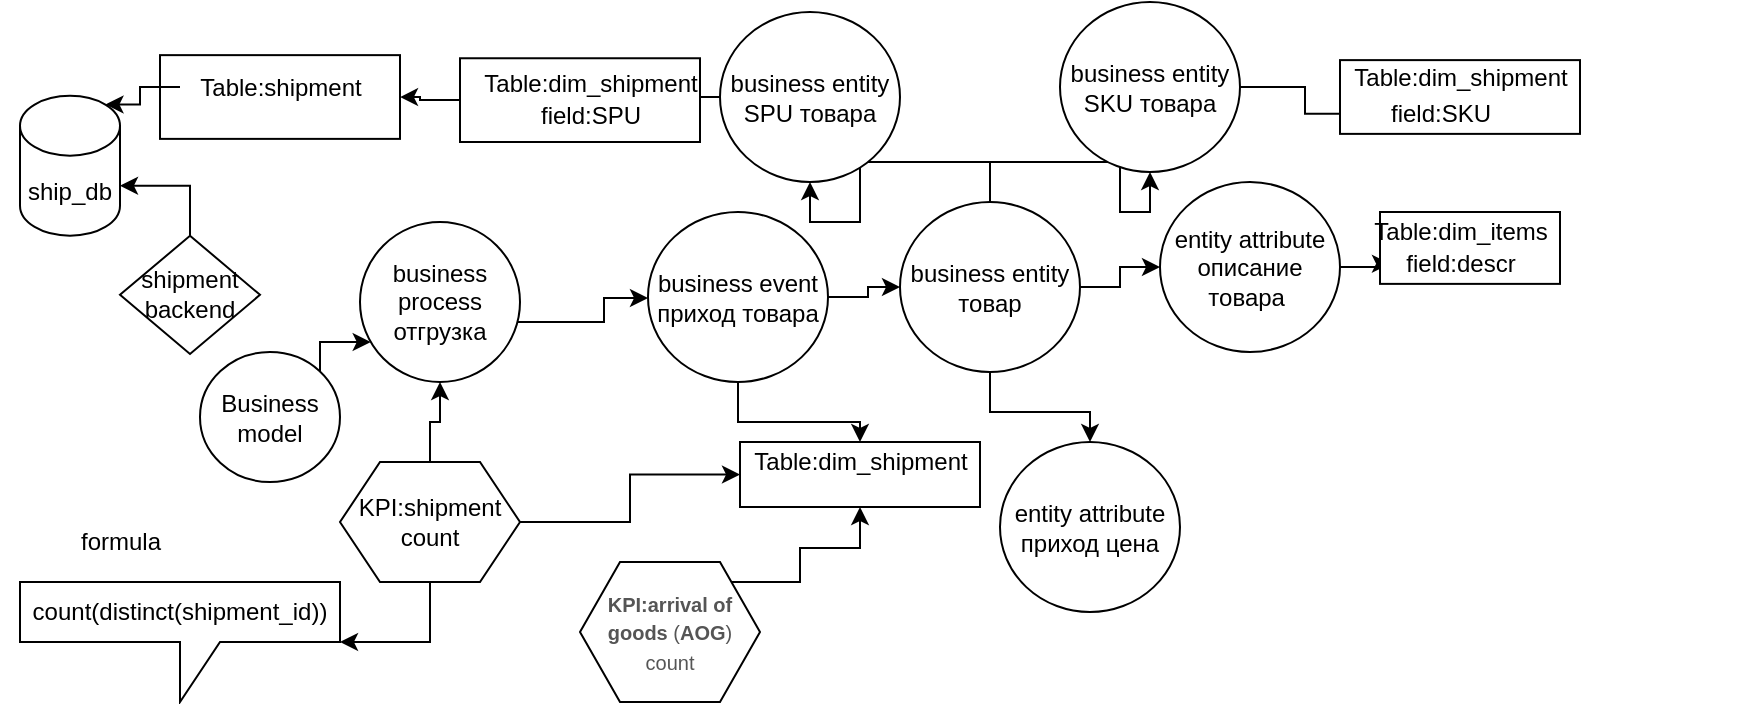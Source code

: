 <mxfile version="16.6.1" type="github" pages="11"><diagram id="kiVKGX1KEw0d-LBi2iAN" name="Page-1"><mxGraphModel dx="1905" dy="1133" grid="1" gridSize="10" guides="1" tooltips="1" connect="1" arrows="1" fold="1" page="1" pageScale="1" pageWidth="827" pageHeight="1169" math="0" shadow="0"><root><mxCell id="0"/><mxCell id="1" parent="0"/><mxCell id="e1HkNcWrbTfsDtc-VSux-41" value="&lt;pre class=&quot;tw-data-text tw-text-large XcVN5d tw-ta&quot; id=&quot;tw-target-text&quot; dir=&quot;ltr&quot; style=&quot;line-height: 36px ; border: none ; padding: 2px 0.14em 2px 0px ; position: relative ; margin-top: -2px ; margin-bottom: -2px ; resize: none ; overflow: hidden ; text-align: left ; width: 277px ; overflow-wrap: break-word ; color: rgb(32 , 33 , 36) ; font-family: &amp;#34;google sans&amp;#34; , &amp;#34;arial&amp;#34; , sans-serif &amp;#34;important&amp;#34;&quot;&gt;&lt;span style=&quot;color: rgba(0 , 0 , 0 , 0) ; font-size: 0px&quot;&gt;%3CmxGraphModel%3E%3Croot%3E%3CmxCell%20id%3D%220%22%2F%3E%3CmxCell%20id%3D%221%22%20parent%3D%220%22%2F%3E%3CmxCell%20id%3D%222%22%20value%3D%22%26lt%3Bpre%20class%3D%26quot%3Btw-data-text%20tw-text-large%20XcVN5d%20tw-ta%26quot%3B%20id%3D%26quot%3Btw-target-text%26quot%3B%20dir%3D%26quot%3Bltr%26quot%3B%20style%3D%26quot%3Bline-height%3A%2036px%20%3B%20border%3A%20none%20%3B%20padding%3A%202px%200.14em%202px%200px%20%3B%20position%3A%20relative%20%3B%20margin-top%3A%20-2px%20%3B%20margin-bottom%3A%20-2px%20%3B%20resize%3A%20none%20%3B%20overflow%3A%20hidden%20%3B%20text-align%3A%20left%20%3B%20width%3A%20277px%20%3B%20overflow-wrap%3A%20break-word%20%3B%20color%3A%20rgb(32%20%2C%2033%20%2C%2036)%20%3B%20font-family%3A%20%26amp%3B%2334%3Bgoogle%20sans%26amp%3B%2334%3B%20%2C%20%26amp%3B%2334%3Barial%26amp%3B%2334%3B%20%2C%20sans-serif%20%26amp%3B%2334%3Bimportant%26amp%3B%2334%3B%26quot%3B%26gt%3B%26lt%3Bbr%26gt%3B%26lt%3B%2Fpre%26gt%3B%22%20style%3D%22whiteSpace%3Dwrap%3Bhtml%3D1%3B%22%20vertex%3D%221%22%20parent%3D%221%22%3E%3CmxGeometry%20x%3D%22680%22%20y%3D%2229.06%22%20width%3D%2290%22%20height%3D%2236.88%22%20as%3D%22geometry%22%2F%3E%3C%2FmxCell%3E%3CmxCell%20id%3D%223%22%20value%3D%22Table%3Ashipment%22%20style%3D%22text%3Bhtml%3D1%3Balign%3Dcenter%3BverticalAlign%3Dmiddle%3Bresizable%3D0%3Bpoints%3D%5B%5D%3Bautosize%3D1%3B%22%20vertex%3D%221%22%20parent%3D%221%22%3E%3CmxGeometry%20x%3D%22670%22%20y%3D%2230.31%22%20width%3D%22100%22%20height%3D%2220%22%20as%3D%22geometry%22%2F%3E%3C%2FmxCell%3E%3CmxCell%20id%3D%224%22%20value%3D%22field%3ASKU%22%20style%3D%22text%3Bhtml%3D1%3Balign%3Dcenter%3BverticalAlign%3Dmiddle%3Bresizable%3D0%3Bpoints%3D%5B%5D%3Bautosize%3D1%3B%22%20vertex%3D%221%22%20parent%3D%221%22%3E%3CmxGeometry%20x%3D%22685%22%20y%3D%2245.94%22%20width%3D%2270%22%20height%3D%2220%22%20as%3D%22geometry%22%2F%3E%3C%2FmxCell%3E%3C%2Froot%3E%3C%2FmxGraphModel%3E&lt;/span&gt;&lt;br&gt;&lt;/pre&gt;" style="whiteSpace=wrap;html=1;" parent="1" vertex="1"><mxGeometry x="80" y="26.57" width="120" height="41.87" as="geometry"/></mxCell><mxCell id="e1HkNcWrbTfsDtc-VSux-22" value="&lt;pre class=&quot;tw-data-text tw-text-large XcVN5d tw-ta&quot; id=&quot;tw-target-text&quot; dir=&quot;ltr&quot; style=&quot;line-height: 36px ; border: none ; padding: 2px 0.14em 2px 0px ; position: relative ; margin-top: -2px ; margin-bottom: -2px ; resize: none ; overflow: hidden ; text-align: left ; width: 277px ; overflow-wrap: break-word ; color: rgb(32 , 33 , 36) ; font-family: &amp;#34;google sans&amp;#34; , &amp;#34;arial&amp;#34; , sans-serif &amp;#34;important&amp;#34;&quot;&gt;&lt;br&gt;&lt;/pre&gt;" style="whiteSpace=wrap;html=1;" parent="1" vertex="1"><mxGeometry x="370" y="220" width="120" height="32.5" as="geometry"/></mxCell><mxCell id="e1HkNcWrbTfsDtc-VSux-3" value="" style="edgeStyle=orthogonalEdgeStyle;rounded=0;orthogonalLoop=1;jettySize=auto;html=1;" parent="1" source="e1HkNcWrbTfsDtc-VSux-1" target="e1HkNcWrbTfsDtc-VSux-2" edge="1"><mxGeometry relative="1" as="geometry"><Array as="points"><mxPoint x="160" y="211"/><mxPoint x="160" y="170"/></Array></mxGeometry></mxCell><mxCell id="e1HkNcWrbTfsDtc-VSux-1" value="Business model" style="ellipse;whiteSpace=wrap;html=1;" parent="1" vertex="1"><mxGeometry x="100" y="175" width="70" height="65" as="geometry"/></mxCell><mxCell id="e1HkNcWrbTfsDtc-VSux-5" value="" style="edgeStyle=orthogonalEdgeStyle;rounded=0;orthogonalLoop=1;jettySize=auto;html=1;" parent="1" source="e1HkNcWrbTfsDtc-VSux-2" target="e1HkNcWrbTfsDtc-VSux-4" edge="1"><mxGeometry relative="1" as="geometry"><Array as="points"><mxPoint x="302" y="160"/><mxPoint x="302" y="148"/></Array></mxGeometry></mxCell><mxCell id="e1HkNcWrbTfsDtc-VSux-2" value="business process&lt;br&gt;отгрузка" style="ellipse;whiteSpace=wrap;html=1;" parent="1" vertex="1"><mxGeometry x="180" y="110" width="80" height="80" as="geometry"/></mxCell><mxCell id="e1HkNcWrbTfsDtc-VSux-7" value="" style="edgeStyle=orthogonalEdgeStyle;rounded=0;orthogonalLoop=1;jettySize=auto;html=1;" parent="1" source="e1HkNcWrbTfsDtc-VSux-4" target="e1HkNcWrbTfsDtc-VSux-6" edge="1"><mxGeometry relative="1" as="geometry"/></mxCell><mxCell id="e1HkNcWrbTfsDtc-VSux-24" value="" style="edgeStyle=orthogonalEdgeStyle;rounded=0;orthogonalLoop=1;jettySize=auto;html=1;" parent="1" source="e1HkNcWrbTfsDtc-VSux-4" target="e1HkNcWrbTfsDtc-VSux-22" edge="1"><mxGeometry relative="1" as="geometry"/></mxCell><mxCell id="e1HkNcWrbTfsDtc-VSux-4" value="business event&lt;br&gt;приход товара" style="ellipse;whiteSpace=wrap;html=1;" parent="1" vertex="1"><mxGeometry x="324" y="105" width="90" height="85" as="geometry"/></mxCell><mxCell id="e1HkNcWrbTfsDtc-VSux-11" value="" style="edgeStyle=orthogonalEdgeStyle;rounded=0;orthogonalLoop=1;jettySize=auto;html=1;" parent="1" source="e1HkNcWrbTfsDtc-VSux-6" target="e1HkNcWrbTfsDtc-VSux-10" edge="1"><mxGeometry relative="1" as="geometry"/></mxCell><mxCell id="e1HkNcWrbTfsDtc-VSux-14" style="edgeStyle=orthogonalEdgeStyle;rounded=0;orthogonalLoop=1;jettySize=auto;html=1;entryX=0;entryY=0.5;entryDx=0;entryDy=0;" parent="1" source="e1HkNcWrbTfsDtc-VSux-6" target="e1HkNcWrbTfsDtc-VSux-12" edge="1"><mxGeometry relative="1" as="geometry"/></mxCell><mxCell id="e1HkNcWrbTfsDtc-VSux-16" value="" style="edgeStyle=orthogonalEdgeStyle;rounded=0;orthogonalLoop=1;jettySize=auto;html=1;" parent="1" source="e1HkNcWrbTfsDtc-VSux-6" target="e1HkNcWrbTfsDtc-VSux-15" edge="1"><mxGeometry relative="1" as="geometry"/></mxCell><mxCell id="e1HkNcWrbTfsDtc-VSux-18" value="" style="edgeStyle=orthogonalEdgeStyle;rounded=0;orthogonalLoop=1;jettySize=auto;html=1;" parent="1" source="e1HkNcWrbTfsDtc-VSux-6" target="e1HkNcWrbTfsDtc-VSux-17" edge="1"><mxGeometry relative="1" as="geometry"/></mxCell><mxCell id="e1HkNcWrbTfsDtc-VSux-6" value="business entity&lt;br&gt;товар" style="ellipse;whiteSpace=wrap;html=1;" parent="1" vertex="1"><mxGeometry x="450" y="100" width="90" height="85" as="geometry"/></mxCell><mxCell id="e1HkNcWrbTfsDtc-VSux-10" value="entity attribute&lt;br&gt;приход цена" style="ellipse;whiteSpace=wrap;html=1;" parent="1" vertex="1"><mxGeometry x="500" y="220" width="90" height="85" as="geometry"/></mxCell><mxCell id="e1HkNcWrbTfsDtc-VSux-38" value="" style="edgeStyle=orthogonalEdgeStyle;rounded=0;orthogonalLoop=1;jettySize=auto;html=1;" parent="1" source="e1HkNcWrbTfsDtc-VSux-12" target="e1HkNcWrbTfsDtc-VSux-37" edge="1"><mxGeometry relative="1" as="geometry"/></mxCell><mxCell id="e1HkNcWrbTfsDtc-VSux-12" value="entity attribute&lt;br&gt;описание товара&amp;nbsp;" style="ellipse;whiteSpace=wrap;html=1;" parent="1" vertex="1"><mxGeometry x="580" y="90" width="90" height="85" as="geometry"/></mxCell><mxCell id="e1HkNcWrbTfsDtc-VSux-29" value="" style="edgeStyle=orthogonalEdgeStyle;rounded=0;orthogonalLoop=1;jettySize=auto;html=1;" parent="1" source="e1HkNcWrbTfsDtc-VSux-15" target="e1HkNcWrbTfsDtc-VSux-27" edge="1"><mxGeometry relative="1" as="geometry"/></mxCell><mxCell id="e1HkNcWrbTfsDtc-VSux-15" value="business entity&lt;br&gt;SPU товара" style="ellipse;whiteSpace=wrap;html=1;" parent="1" vertex="1"><mxGeometry x="360" y="5" width="90" height="85" as="geometry"/></mxCell><mxCell id="e1HkNcWrbTfsDtc-VSux-34" value="" style="edgeStyle=orthogonalEdgeStyle;rounded=0;orthogonalLoop=1;jettySize=auto;html=1;" parent="1" source="e1HkNcWrbTfsDtc-VSux-17" target="e1HkNcWrbTfsDtc-VSux-33" edge="1"><mxGeometry relative="1" as="geometry"/></mxCell><mxCell id="e1HkNcWrbTfsDtc-VSux-17" value="business entity&lt;br&gt;SKU товара" style="ellipse;whiteSpace=wrap;html=1;" parent="1" vertex="1"><mxGeometry x="530" width="90" height="85" as="geometry"/></mxCell><mxCell id="e1HkNcWrbTfsDtc-VSux-21" value="Table:dim_shipment" style="text;html=1;align=center;verticalAlign=middle;resizable=0;points=[];autosize=1;" parent="1" vertex="1"><mxGeometry x="370" y="220" width="120" height="20" as="geometry"/></mxCell><mxCell id="e1HkNcWrbTfsDtc-VSux-42" value="" style="edgeStyle=orthogonalEdgeStyle;rounded=0;orthogonalLoop=1;jettySize=auto;html=1;" parent="1" source="e1HkNcWrbTfsDtc-VSux-27" target="e1HkNcWrbTfsDtc-VSux-41" edge="1"><mxGeometry relative="1" as="geometry"/></mxCell><mxCell id="e1HkNcWrbTfsDtc-VSux-27" value="&lt;pre class=&quot;tw-data-text tw-text-large XcVN5d tw-ta&quot; id=&quot;tw-target-text&quot; dir=&quot;ltr&quot; style=&quot;line-height: 36px ; border: none ; padding: 2px 0.14em 2px 0px ; position: relative ; margin-top: -2px ; margin-bottom: -2px ; resize: none ; overflow: hidden ; text-align: left ; width: 277px ; overflow-wrap: break-word ; color: rgb(32 , 33 , 36) ; font-family: &amp;#34;google sans&amp;#34; , &amp;#34;arial&amp;#34; , sans-serif &amp;#34;important&amp;#34;&quot;&gt;&lt;br&gt;&lt;/pre&gt;" style="whiteSpace=wrap;html=1;" parent="1" vertex="1"><mxGeometry x="230" y="28.13" width="120" height="41.87" as="geometry"/></mxCell><mxCell id="e1HkNcWrbTfsDtc-VSux-28" value="Table:dim_shipment" style="text;html=1;align=center;verticalAlign=middle;resizable=0;points=[];autosize=1;" parent="1" vertex="1"><mxGeometry x="235" y="31.25" width="120" height="20" as="geometry"/></mxCell><mxCell id="e1HkNcWrbTfsDtc-VSux-30" value="field:SPU" style="text;html=1;align=center;verticalAlign=middle;resizable=0;points=[];autosize=1;" parent="1" vertex="1"><mxGeometry x="260" y="46.88" width="70" height="20" as="geometry"/></mxCell><mxCell id="e1HkNcWrbTfsDtc-VSux-31" value="&lt;pre class=&quot;tw-data-text tw-text-large XcVN5d tw-ta&quot; id=&quot;tw-target-text&quot; dir=&quot;ltr&quot; style=&quot;line-height: 36px ; border: none ; padding: 2px 0.14em 2px 0px ; position: relative ; margin-top: -2px ; margin-bottom: -2px ; resize: none ; overflow: hidden ; text-align: left ; width: 277px ; overflow-wrap: break-word ; color: rgb(32 , 33 , 36) ; font-family: &amp;#34;google sans&amp;#34; , &amp;#34;arial&amp;#34; , sans-serif &amp;#34;important&amp;#34;&quot;&gt;&lt;br&gt;&lt;/pre&gt;" style="whiteSpace=wrap;html=1;" parent="1" vertex="1"><mxGeometry x="670" y="29.06" width="120" height="36.88" as="geometry"/></mxCell><mxCell id="e1HkNcWrbTfsDtc-VSux-32" value="Table:dim_shipment" style="text;html=1;align=center;verticalAlign=middle;resizable=0;points=[];autosize=1;" parent="1" vertex="1"><mxGeometry x="670" y="28.13" width="120" height="20" as="geometry"/></mxCell><mxCell id="e1HkNcWrbTfsDtc-VSux-33" value="field:SKU" style="text;html=1;align=center;verticalAlign=middle;resizable=0;points=[];autosize=1;" parent="1" vertex="1"><mxGeometry x="685" y="45.94" width="70" height="20" as="geometry"/></mxCell><mxCell id="e1HkNcWrbTfsDtc-VSux-35" value="&lt;pre class=&quot;tw-data-text tw-text-large XcVN5d tw-ta&quot; id=&quot;tw-target-text&quot; dir=&quot;ltr&quot; style=&quot;line-height: 36px ; border: none ; padding: 2px 0.14em 2px 0px ; position: relative ; margin-top: -2px ; margin-bottom: -2px ; resize: none ; overflow: hidden ; text-align: left ; width: 277px ; overflow-wrap: break-word ; color: rgb(32 , 33 , 36) ; font-family: &amp;#34;google sans&amp;#34; , &amp;#34;arial&amp;#34; , sans-serif &amp;#34;important&amp;#34;&quot;&gt;&lt;br&gt;&lt;/pre&gt;" style="whiteSpace=wrap;html=1;" parent="1" vertex="1"><mxGeometry x="690" y="105" width="90" height="35.94" as="geometry"/></mxCell><mxCell id="e1HkNcWrbTfsDtc-VSux-36" value="Table:dim_items" style="text;html=1;align=center;verticalAlign=middle;resizable=0;points=[];autosize=1;" parent="1" vertex="1"><mxGeometry x="680" y="105" width="100" height="20" as="geometry"/></mxCell><mxCell id="e1HkNcWrbTfsDtc-VSux-37" value="field:descr" style="text;html=1;align=center;verticalAlign=middle;resizable=0;points=[];autosize=1;" parent="1" vertex="1"><mxGeometry x="695" y="120.94" width="70" height="20" as="geometry"/></mxCell><mxCell id="e1HkNcWrbTfsDtc-VSux-58" style="edgeStyle=orthogonalEdgeStyle;rounded=0;orthogonalLoop=1;jettySize=auto;html=1;entryX=1;entryY=0;entryDx=0;entryDy=45;entryPerimeter=0;" parent="1" source="e1HkNcWrbTfsDtc-VSux-43" target="e1HkNcWrbTfsDtc-VSux-57" edge="1"><mxGeometry relative="1" as="geometry"/></mxCell><mxCell id="e1HkNcWrbTfsDtc-VSux-43" value="shipment backend" style="rhombus;whiteSpace=wrap;html=1;" parent="1" vertex="1"><mxGeometry x="60" y="116.88" width="70" height="59.07" as="geometry"/></mxCell><mxCell id="e1HkNcWrbTfsDtc-VSux-61" style="edgeStyle=orthogonalEdgeStyle;rounded=0;orthogonalLoop=1;jettySize=auto;html=1;entryX=0.855;entryY=0;entryDx=0;entryDy=4.35;entryPerimeter=0;" parent="1" source="e1HkNcWrbTfsDtc-VSux-46" target="e1HkNcWrbTfsDtc-VSux-57" edge="1"><mxGeometry relative="1" as="geometry"/></mxCell><mxCell id="e1HkNcWrbTfsDtc-VSux-46" value="Table:shipment" style="text;html=1;align=center;verticalAlign=middle;resizable=0;points=[];autosize=1;" parent="1" vertex="1"><mxGeometry x="90" y="32.5" width="100" height="20" as="geometry"/></mxCell><mxCell id="e1HkNcWrbTfsDtc-VSux-52" value="" style="edgeStyle=orthogonalEdgeStyle;rounded=0;orthogonalLoop=1;jettySize=auto;html=1;" parent="1" source="e1HkNcWrbTfsDtc-VSux-51" target="e1HkNcWrbTfsDtc-VSux-2" edge="1"><mxGeometry relative="1" as="geometry"/></mxCell><mxCell id="e1HkNcWrbTfsDtc-VSux-53" style="edgeStyle=orthogonalEdgeStyle;rounded=0;orthogonalLoop=1;jettySize=auto;html=1;" parent="1" source="e1HkNcWrbTfsDtc-VSux-51" target="e1HkNcWrbTfsDtc-VSux-22" edge="1"><mxGeometry relative="1" as="geometry"/></mxCell><mxCell id="e1HkNcWrbTfsDtc-VSux-66" style="edgeStyle=orthogonalEdgeStyle;rounded=0;orthogonalLoop=1;jettySize=auto;html=1;entryX=0;entryY=0;entryDx=160;entryDy=30;entryPerimeter=0;" parent="1" source="e1HkNcWrbTfsDtc-VSux-51" target="e1HkNcWrbTfsDtc-VSux-63" edge="1"><mxGeometry relative="1" as="geometry"/></mxCell><mxCell id="e1HkNcWrbTfsDtc-VSux-51" value="KPI:shipment count" style="shape=hexagon;perimeter=hexagonPerimeter2;whiteSpace=wrap;html=1;fixedSize=1;" parent="1" vertex="1"><mxGeometry x="170" y="230" width="90" height="60" as="geometry"/></mxCell><mxCell id="e1HkNcWrbTfsDtc-VSux-55" style="edgeStyle=orthogonalEdgeStyle;rounded=0;orthogonalLoop=1;jettySize=auto;html=1;entryX=0.5;entryY=1;entryDx=0;entryDy=0;" parent="1" source="e1HkNcWrbTfsDtc-VSux-54" target="e1HkNcWrbTfsDtc-VSux-22" edge="1"><mxGeometry relative="1" as="geometry"><Array as="points"><mxPoint x="400" y="290"/><mxPoint x="400" y="273"/><mxPoint x="430" y="273"/></Array></mxGeometry></mxCell><mxCell id="e1HkNcWrbTfsDtc-VSux-54" value="&lt;font style=&quot;font-size: 10px&quot;&gt;&lt;strong style=&quot;margin: 0px ; padding: 0px ; border: 0px ; font-stretch: inherit ; line-height: inherit ; font-family: &amp;#34;geneva&amp;#34; , sans-serif ; color: rgb(85 , 85 , 85) ; background-color: rgb(255 , 255 , 255)&quot;&gt;KPI:arrival of goods&lt;/strong&gt;&lt;span style=&quot;color: rgb(85 , 85 , 85) ; font-family: &amp;#34;geneva&amp;#34; , sans-serif ; background-color: rgb(255 , 255 , 255)&quot;&gt;&amp;nbsp;(&lt;/span&gt;&lt;strong style=&quot;margin: 0px ; padding: 0px ; border: 0px ; font-stretch: inherit ; line-height: inherit ; font-family: &amp;#34;geneva&amp;#34; , sans-serif ; color: rgb(85 , 85 , 85) ; background-color: rgb(255 , 255 , 255)&quot;&gt;AOG&lt;/strong&gt;&lt;span style=&quot;color: rgb(85 , 85 , 85) ; font-family: &amp;#34;geneva&amp;#34; , sans-serif ; background-color: rgb(255 , 255 , 255)&quot;&gt;)&lt;br&gt;count&lt;br&gt;&lt;/span&gt;&lt;/font&gt;" style="shape=hexagon;perimeter=hexagonPerimeter2;whiteSpace=wrap;html=1;fixedSize=1;" parent="1" vertex="1"><mxGeometry x="290" y="280" width="90" height="70" as="geometry"/></mxCell><mxCell id="e1HkNcWrbTfsDtc-VSux-57" value="ship_db" style="shape=cylinder3;whiteSpace=wrap;html=1;boundedLbl=1;backgroundOutline=1;size=15;" parent="1" vertex="1"><mxGeometry x="10" y="46.88" width="50" height="70" as="geometry"/></mxCell><mxCell id="e1HkNcWrbTfsDtc-VSux-63" value="count(distinct(shipment_id))" style="shape=callout;whiteSpace=wrap;html=1;perimeter=calloutPerimeter;" parent="1" vertex="1"><mxGeometry x="10" y="290" width="160" height="60" as="geometry"/></mxCell><mxCell id="e1HkNcWrbTfsDtc-VSux-64" value="formula" style="text;html=1;align=center;verticalAlign=middle;resizable=0;points=[];autosize=1;" parent="1" vertex="1"><mxGeometry x="30" y="260" width="60" height="20" as="geometry"/></mxCell></root></mxGraphModel></diagram><diagram id="ok3r9DvOlZrXPYD9BDpU" name="Page-2"><mxGraphModel dx="1905" dy="1133" grid="1" gridSize="10" guides="1" tooltips="1" connect="1" arrows="1" fold="1" page="1" pageScale="1" pageWidth="827" pageHeight="1169" math="0" shadow="0"><root><mxCell id="vAMf2Nb8vmJWvjEuZwSR-0"/><mxCell id="vAMf2Nb8vmJWvjEuZwSR-1" parent="vAMf2Nb8vmJWvjEuZwSR-0"/><mxCell id="NV5tpFkeB59twcf340Y9-1" value="" style="edgeStyle=orthogonalEdgeStyle;rounded=0;orthogonalLoop=1;jettySize=auto;html=1;" parent="vAMf2Nb8vmJWvjEuZwSR-1" source="2k5WCUd3759Rw9v0ZLfa-5" target="NV5tpFkeB59twcf340Y9-0" edge="1"><mxGeometry relative="1" as="geometry"/></mxCell><mxCell id="2k5WCUd3759Rw9v0ZLfa-5" value="odps" style="ellipse;whiteSpace=wrap;html=1;" parent="vAMf2Nb8vmJWvjEuZwSR-1" vertex="1"><mxGeometry x="240" y="100" width="80" height="80" as="geometry"/></mxCell><mxCell id="NV5tpFkeB59twcf340Y9-19" style="edgeStyle=orthogonalEdgeStyle;rounded=0;orthogonalLoop=1;jettySize=auto;html=1;entryX=0.6;entryY=-0.012;entryDx=0;entryDy=0;entryPerimeter=0;" parent="vAMf2Nb8vmJWvjEuZwSR-1" source="NV5tpFkeB59twcf340Y9-0" target="2k5WCUd3759Rw9v0ZLfa-5" edge="1"><mxGeometry relative="1" as="geometry"><Array as="points"><mxPoint x="440" y="80"/><mxPoint x="288" y="80"/></Array></mxGeometry></mxCell><mxCell id="NV5tpFkeB59twcf340Y9-0" value="hadoop" style="ellipse;whiteSpace=wrap;html=1;" parent="vAMf2Nb8vmJWvjEuZwSR-1" vertex="1"><mxGeometry x="400" y="100" width="80" height="80" as="geometry"/></mxCell><mxCell id="NV5tpFkeB59twcf340Y9-21" value="" style="edgeStyle=orthogonalEdgeStyle;rounded=0;orthogonalLoop=1;jettySize=auto;html=1;" parent="vAMf2Nb8vmJWvjEuZwSR-1" source="NV5tpFkeB59twcf340Y9-7" target="NV5tpFkeB59twcf340Y9-0" edge="1"><mxGeometry relative="1" as="geometry"/></mxCell><mxCell id="NV5tpFkeB59twcf340Y9-28" style="edgeStyle=orthogonalEdgeStyle;rounded=0;orthogonalLoop=1;jettySize=auto;html=1;entryX=0.35;entryY=1.038;entryDx=0;entryDy=0;entryPerimeter=0;" parent="vAMf2Nb8vmJWvjEuZwSR-1" source="NV5tpFkeB59twcf340Y9-7" target="2k5WCUd3759Rw9v0ZLfa-5" edge="1"><mxGeometry relative="1" as="geometry"><Array as="points"><mxPoint x="268" y="260"/></Array></mxGeometry></mxCell><mxCell id="NV5tpFkeB59twcf340Y9-7" value="kafka" style="ellipse;whiteSpace=wrap;html=1;" parent="vAMf2Nb8vmJWvjEuZwSR-1" vertex="1"><mxGeometry x="400" y="220" width="80" height="80" as="geometry"/></mxCell><mxCell id="NV5tpFkeB59twcf340Y9-27" value="" style="edgeStyle=orthogonalEdgeStyle;rounded=0;orthogonalLoop=1;jettySize=auto;html=1;" parent="vAMf2Nb8vmJWvjEuZwSR-1" source="NV5tpFkeB59twcf340Y9-23" target="NV5tpFkeB59twcf340Y9-7" edge="1"><mxGeometry relative="1" as="geometry"/></mxCell><mxCell id="NV5tpFkeB59twcf340Y9-23" value="Контракт" style="rhombus;whiteSpace=wrap;html=1;" parent="vAMf2Nb8vmJWvjEuZwSR-1" vertex="1"><mxGeometry x="550" y="220" width="80" height="80" as="geometry"/></mxCell><mxCell id="NV5tpFkeB59twcf340Y9-26" value="" style="edgeStyle=orthogonalEdgeStyle;rounded=0;orthogonalLoop=1;jettySize=auto;html=1;" parent="vAMf2Nb8vmJWvjEuZwSR-1" source="NV5tpFkeB59twcf340Y9-24" target="NV5tpFkeB59twcf340Y9-23" edge="1"><mxGeometry relative="1" as="geometry"/></mxCell><mxCell id="NV5tpFkeB59twcf340Y9-24" value="K8S" style="shape=step;perimeter=stepPerimeter;whiteSpace=wrap;html=1;fixedSize=1;" parent="vAMf2Nb8vmJWvjEuZwSR-1" vertex="1"><mxGeometry x="690" y="220" width="120" height="80" as="geometry"/></mxCell><mxCell id="NV5tpFkeB59twcf340Y9-32" value="" style="edgeStyle=orthogonalEdgeStyle;rounded=0;orthogonalLoop=1;jettySize=auto;html=1;" parent="vAMf2Nb8vmJWvjEuZwSR-1" source="NV5tpFkeB59twcf340Y9-29" target="NV5tpFkeB59twcf340Y9-31" edge="1"><mxGeometry relative="1" as="geometry"/></mxCell><mxCell id="NV5tpFkeB59twcf340Y9-36" style="edgeStyle=orthogonalEdgeStyle;rounded=0;orthogonalLoop=1;jettySize=auto;html=1;" parent="vAMf2Nb8vmJWvjEuZwSR-1" source="NV5tpFkeB59twcf340Y9-29" target="NV5tpFkeB59twcf340Y9-35" edge="1"><mxGeometry relative="1" as="geometry"/></mxCell><mxCell id="NV5tpFkeB59twcf340Y9-41" value="" style="edgeStyle=orthogonalEdgeStyle;rounded=0;orthogonalLoop=1;jettySize=auto;html=1;" parent="vAMf2Nb8vmJWvjEuZwSR-1" source="NV5tpFkeB59twcf340Y9-29" target="2k5WCUd3759Rw9v0ZLfa-5" edge="1"><mxGeometry relative="1" as="geometry"/></mxCell><mxCell id="NV5tpFkeB59twcf340Y9-29" value="odps DW" style="ellipse;whiteSpace=wrap;html=1;" parent="vAMf2Nb8vmJWvjEuZwSR-1" vertex="1"><mxGeometry x="60" y="100" width="80" height="80" as="geometry"/></mxCell><mxCell id="NV5tpFkeB59twcf340Y9-31" value="Reports" style="shape=process;whiteSpace=wrap;html=1;backgroundOutline=1;" parent="vAMf2Nb8vmJWvjEuZwSR-1" vertex="1"><mxGeometry x="140" y="260" width="120" height="60" as="geometry"/></mxCell><mxCell id="NV5tpFkeB59twcf340Y9-35" value="Marts" style="shape=process;whiteSpace=wrap;html=1;backgroundOutline=1;" parent="vAMf2Nb8vmJWvjEuZwSR-1" vertex="1"><mxGeometry x="10" y="260" width="120" height="60" as="geometry"/></mxCell><mxCell id="NV5tpFkeB59twcf340Y9-37" value="contract data" style="text;html=1;align=center;verticalAlign=middle;resizable=0;points=[];autosize=1;strokeColor=none;fillColor=none;" parent="vAMf2Nb8vmJWvjEuZwSR-1" vertex="1"><mxGeometry x="450" y="190" width="80" height="20" as="geometry"/></mxCell><mxCell id="NV5tpFkeB59twcf340Y9-39" value="contract data" style="text;html=1;align=center;verticalAlign=middle;resizable=0;points=[];autosize=1;strokeColor=none;fillColor=none;" parent="vAMf2Nb8vmJWvjEuZwSR-1" vertex="1"><mxGeometry x="290" y="230" width="80" height="20" as="geometry"/></mxCell><mxCell id="NV5tpFkeB59twcf340Y9-40" value="исторический Слепок - батч ?&amp;nbsp;" style="text;html=1;align=center;verticalAlign=middle;resizable=0;points=[];autosize=1;strokeColor=none;fillColor=none;" parent="vAMf2Nb8vmJWvjEuZwSR-1" vertex="1"><mxGeometry x="275" y="50" width="190" height="20" as="geometry"/></mxCell><mxCell id="NV5tpFkeB59twcf340Y9-42" value="ods data" style="text;html=1;align=center;verticalAlign=middle;resizable=0;points=[];autosize=1;strokeColor=none;fillColor=none;" parent="vAMf2Nb8vmJWvjEuZwSR-1" vertex="1"><mxGeometry x="150" y="120" width="60" height="20" as="geometry"/></mxCell><mxCell id="NV5tpFkeB59twcf340Y9-43" value="contracts data" style="text;html=1;align=center;verticalAlign=middle;resizable=0;points=[];autosize=1;strokeColor=none;fillColor=none;" parent="vAMf2Nb8vmJWvjEuZwSR-1" vertex="1"><mxGeometry x="140" y="140" width="90" height="20" as="geometry"/></mxCell><mxCell id="NV5tpFkeB59twcf340Y9-45" value="&lt;div style=&quot;text-align: center&quot;&gt;&lt;font face=&quot;helvetica&quot;&gt;проблема мелких партиций ? как решать и кто ?&lt;/font&gt;&lt;/div&gt;" style="text;whiteSpace=wrap;html=1;" parent="vAMf2Nb8vmJWvjEuZwSR-1" vertex="1"><mxGeometry x="495" y="80" width="190" height="30" as="geometry"/></mxCell></root></mxGraphModel></diagram><diagram id="JAYYaGNsVgU5EBFnGVN8" name="Page-3"><mxGraphModel dx="1923" dy="1111" grid="1" gridSize="10" guides="1" tooltips="1" connect="1" arrows="1" fold="1" page="1" pageScale="1" pageWidth="827" pageHeight="1169" math="0" shadow="0"><root><mxCell id="ALzyuHo5Lf797-IfnMI9-0"/><mxCell id="ALzyuHo5Lf797-IfnMI9-1" parent="ALzyuHo5Lf797-IfnMI9-0"/><mxCell id="OlRZCFxsv74cyl95jlH4-18" value="" style="edgeStyle=orthogonalEdgeStyle;rounded=0;orthogonalLoop=1;jettySize=auto;html=1;" edge="1" parent="ALzyuHo5Lf797-IfnMI9-1" source="OlRZCFxsv74cyl95jlH4-1" target="OlRZCFxsv74cyl95jlH4-17"><mxGeometry relative="1" as="geometry"/></mxCell><mxCell id="OlRZCFxsv74cyl95jlH4-1" value="architecture function&amp;nbsp;" style="ellipse;whiteSpace=wrap;html=1;" vertex="1" parent="ALzyuHo5Lf797-IfnMI9-1"><mxGeometry x="560" y="750" width="90" height="60" as="geometry"/></mxCell><mxCell id="OlRZCFxsv74cyl95jlH4-39" style="edgeStyle=orthogonalEdgeStyle;rounded=0;orthogonalLoop=1;jettySize=auto;html=1;entryX=0;entryY=0.5;entryDx=0;entryDy=0;" edge="1" parent="ALzyuHo5Lf797-IfnMI9-1" source="OlRZCFxsv74cyl95jlH4-2" target="OlRZCFxsv74cyl95jlH4-21"><mxGeometry relative="1" as="geometry"><Array as="points"><mxPoint x="228" y="510"/></Array></mxGeometry></mxCell><mxCell id="OlRZCFxsv74cyl95jlH4-2" value="biz users&amp;nbsp;" style="ellipse;whiteSpace=wrap;html=1;" vertex="1" parent="ALzyuHo5Lf797-IfnMI9-1"><mxGeometry x="190" y="360" width="75" height="60" as="geometry"/></mxCell><mxCell id="OlRZCFxsv74cyl95jlH4-15" value="domain arch&amp;nbsp;" style="ellipse;whiteSpace=wrap;html=1;" vertex="1" parent="ALzyuHo5Lf797-IfnMI9-1"><mxGeometry x="440" y="835" width="90" height="60" as="geometry"/></mxCell><mxCell id="OlRZCFxsv74cyl95jlH4-76" value="" style="edgeStyle=orthogonalEdgeStyle;rounded=0;orthogonalLoop=1;jettySize=auto;html=1;" edge="1" parent="ALzyuHo5Lf797-IfnMI9-1" source="OlRZCFxsv74cyl95jlH4-17" target="OlRZCFxsv74cyl95jlH4-15"><mxGeometry relative="1" as="geometry"/></mxCell><mxCell id="OlRZCFxsv74cyl95jlH4-77" value="" style="edgeStyle=orthogonalEdgeStyle;rounded=0;orthogonalLoop=1;jettySize=auto;html=1;" edge="1" parent="ALzyuHo5Lf797-IfnMI9-1" source="OlRZCFxsv74cyl95jlH4-17" target="OlRZCFxsv74cyl95jlH4-19"><mxGeometry relative="1" as="geometry"/></mxCell><mxCell id="OlRZCFxsv74cyl95jlH4-17" value="system analysts" style="ellipse;whiteSpace=wrap;html=1;" vertex="1" parent="ALzyuHo5Lf797-IfnMI9-1"><mxGeometry x="560" y="835" width="90" height="60" as="geometry"/></mxCell><mxCell id="OlRZCFxsv74cyl95jlH4-19" value="research engineers" style="ellipse;whiteSpace=wrap;html=1;" vertex="1" parent="ALzyuHo5Lf797-IfnMI9-1"><mxGeometry x="680" y="835" width="90" height="60" as="geometry"/></mxCell><mxCell id="OlRZCFxsv74cyl95jlH4-64" style="edgeStyle=orthogonalEdgeStyle;rounded=0;orthogonalLoop=1;jettySize=auto;html=1;" edge="1" parent="ALzyuHo5Lf797-IfnMI9-1" source="OlRZCFxsv74cyl95jlH4-21" target="OlRZCFxsv74cyl95jlH4-55"><mxGeometry relative="1" as="geometry"><mxPoint x="150" y="620" as="targetPoint"/><Array as="points"><mxPoint x="515" y="560"/><mxPoint x="240" y="560"/></Array></mxGeometry></mxCell><mxCell id="OlRZCFxsv74cyl95jlH4-66" style="edgeStyle=orthogonalEdgeStyle;rounded=0;orthogonalLoop=1;jettySize=auto;html=1;" edge="1" parent="ALzyuHo5Lf797-IfnMI9-1" source="OlRZCFxsv74cyl95jlH4-21" target="OlRZCFxsv74cyl95jlH4-60"><mxGeometry relative="1" as="geometry"/></mxCell><mxCell id="OlRZCFxsv74cyl95jlH4-67" style="edgeStyle=orthogonalEdgeStyle;rounded=0;orthogonalLoop=1;jettySize=auto;html=1;" edge="1" parent="ALzyuHo5Lf797-IfnMI9-1" source="OlRZCFxsv74cyl95jlH4-21" target="OlRZCFxsv74cyl95jlH4-61"><mxGeometry relative="1" as="geometry"><Array as="points"><mxPoint x="515" y="560"/><mxPoint x="645" y="560"/></Array></mxGeometry></mxCell><mxCell id="OlRZCFxsv74cyl95jlH4-70" style="edgeStyle=orthogonalEdgeStyle;rounded=0;orthogonalLoop=1;jettySize=auto;html=1;" edge="1" parent="ALzyuHo5Lf797-IfnMI9-1" source="OlRZCFxsv74cyl95jlH4-21" target="OlRZCFxsv74cyl95jlH4-59"><mxGeometry relative="1" as="geometry"><Array as="points"><mxPoint x="515" y="560"/><mxPoint x="400" y="560"/></Array></mxGeometry></mxCell><mxCell id="OlRZCFxsv74cyl95jlH4-79" style="edgeStyle=orthogonalEdgeStyle;rounded=0;orthogonalLoop=1;jettySize=auto;html=1;" edge="1" parent="ALzyuHo5Lf797-IfnMI9-1" source="OlRZCFxsv74cyl95jlH4-21" target="OlRZCFxsv74cyl95jlH4-62"><mxGeometry relative="1" as="geometry"><Array as="points"><mxPoint x="515" y="560"/><mxPoint x="792" y="560"/></Array></mxGeometry></mxCell><mxCell id="OlRZCFxsv74cyl95jlH4-80" style="edgeStyle=orthogonalEdgeStyle;rounded=0;orthogonalLoop=1;jettySize=auto;html=1;entryX=0.5;entryY=0;entryDx=0;entryDy=0;" edge="1" parent="ALzyuHo5Lf797-IfnMI9-1" source="OlRZCFxsv74cyl95jlH4-21" target="OlRZCFxsv74cyl95jlH4-63"><mxGeometry relative="1" as="geometry"><Array as="points"><mxPoint x="515" y="560"/><mxPoint x="935" y="560"/></Array></mxGeometry></mxCell><mxCell id="OlRZCFxsv74cyl95jlH4-21" value="data management partners" style="ellipse;whiteSpace=wrap;html=1;" vertex="1" parent="ALzyuHo5Lf797-IfnMI9-1"><mxGeometry x="470" y="480" width="90" height="60" as="geometry"/></mxCell><mxCell id="OlRZCFxsv74cyl95jlH4-40" style="edgeStyle=orthogonalEdgeStyle;rounded=0;orthogonalLoop=1;jettySize=auto;html=1;entryX=0;entryY=0;entryDx=0;entryDy=0;" edge="1" parent="ALzyuHo5Lf797-IfnMI9-1" source="OlRZCFxsv74cyl95jlH4-28" target="OlRZCFxsv74cyl95jlH4-21"><mxGeometry relative="1" as="geometry"><Array as="points"><mxPoint x="343" y="480"/><mxPoint x="483" y="480"/></Array></mxGeometry></mxCell><mxCell id="OlRZCFxsv74cyl95jlH4-28" value="product managers" style="ellipse;whiteSpace=wrap;html=1;" vertex="1" parent="ALzyuHo5Lf797-IfnMI9-1"><mxGeometry x="305" y="360" width="75" height="60" as="geometry"/></mxCell><mxCell id="OlRZCFxsv74cyl95jlH4-41" style="edgeStyle=orthogonalEdgeStyle;rounded=0;orthogonalLoop=1;jettySize=auto;html=1;" edge="1" parent="ALzyuHo5Lf797-IfnMI9-1" source="OlRZCFxsv74cyl95jlH4-29" target="OlRZCFxsv74cyl95jlH4-21"><mxGeometry relative="1" as="geometry"/></mxCell><mxCell id="OlRZCFxsv74cyl95jlH4-29" value="DS / ML" style="ellipse;whiteSpace=wrap;html=1;" vertex="1" parent="ALzyuHo5Lf797-IfnMI9-1"><mxGeometry x="477.5" y="330" width="75" height="60" as="geometry"/></mxCell><mxCell id="OlRZCFxsv74cyl95jlH4-42" style="edgeStyle=orthogonalEdgeStyle;rounded=0;orthogonalLoop=1;jettySize=auto;html=1;entryX=1;entryY=0;entryDx=0;entryDy=0;" edge="1" parent="ALzyuHo5Lf797-IfnMI9-1" source="OlRZCFxsv74cyl95jlH4-30" target="OlRZCFxsv74cyl95jlH4-21"><mxGeometry relative="1" as="geometry"><Array as="points"><mxPoint x="688" y="450"/><mxPoint x="547" y="450"/></Array></mxGeometry></mxCell><mxCell id="OlRZCFxsv74cyl95jlH4-30" value="BI" style="ellipse;whiteSpace=wrap;html=1;" vertex="1" parent="ALzyuHo5Lf797-IfnMI9-1"><mxGeometry x="650" y="360" width="75" height="60" as="geometry"/></mxCell><mxCell id="OlRZCFxsv74cyl95jlH4-44" style="edgeStyle=orthogonalEdgeStyle;rounded=0;orthogonalLoop=1;jettySize=auto;html=1;entryX=1;entryY=0.667;entryDx=0;entryDy=0;entryPerimeter=0;" edge="1" parent="ALzyuHo5Lf797-IfnMI9-1" source="OlRZCFxsv74cyl95jlH4-31" target="OlRZCFxsv74cyl95jlH4-21"><mxGeometry relative="1" as="geometry"><Array as="points"><mxPoint x="808" y="520"/></Array></mxGeometry></mxCell><mxCell id="OlRZCFxsv74cyl95jlH4-31" value="BA" style="ellipse;whiteSpace=wrap;html=1;" vertex="1" parent="ALzyuHo5Lf797-IfnMI9-1"><mxGeometry x="770" y="360" width="75" height="60" as="geometry"/></mxCell><mxCell id="OlRZCFxsv74cyl95jlH4-45" style="edgeStyle=orthogonalEdgeStyle;rounded=0;orthogonalLoop=1;jettySize=auto;html=1;entryX=1.006;entryY=0.267;entryDx=0;entryDy=0;entryPerimeter=0;" edge="1" parent="ALzyuHo5Lf797-IfnMI9-1" source="OlRZCFxsv74cyl95jlH4-32" target="OlRZCFxsv74cyl95jlH4-21"><mxGeometry relative="1" as="geometry"><Array as="points"><mxPoint x="938" y="460"/><mxPoint x="730" y="460"/><mxPoint x="730" y="496"/></Array></mxGeometry></mxCell><mxCell id="OlRZCFxsv74cyl95jlH4-32" value="Prod Analysts" style="ellipse;whiteSpace=wrap;html=1;" vertex="1" parent="ALzyuHo5Lf797-IfnMI9-1"><mxGeometry x="900" y="360" width="75" height="60" as="geometry"/></mxCell><mxCell id="OlRZCFxsv74cyl95jlH4-46" value="raw data" style="text;html=1;align=center;verticalAlign=middle;resizable=0;points=[];autosize=1;strokeColor=none;fillColor=none;rotation=90;" vertex="1" parent="ALzyuHo5Lf797-IfnMI9-1"><mxGeometry x="470" y="410" width="60" height="20" as="geometry"/></mxCell><mxCell id="OlRZCFxsv74cyl95jlH4-47" value="data marts" style="text;html=1;align=center;verticalAlign=middle;resizable=0;points=[];autosize=1;strokeColor=none;fillColor=none;rotation=-90;" vertex="1" parent="ALzyuHo5Lf797-IfnMI9-1"><mxGeometry x="490" y="420" width="70" height="20" as="geometry"/></mxCell><mxCell id="OlRZCFxsv74cyl95jlH4-49" value="self service&amp;nbsp; data&amp;nbsp;" style="text;html=1;align=center;verticalAlign=middle;resizable=0;points=[];autosize=1;strokeColor=none;fillColor=none;" vertex="1" parent="ALzyuHo5Lf797-IfnMI9-1"><mxGeometry x="220" y="510" width="110" height="20" as="geometry"/></mxCell><mxCell id="OlRZCFxsv74cyl95jlH4-50" value="presentation data" style="text;html=1;align=center;verticalAlign=middle;resizable=0;points=[];autosize=1;strokeColor=none;fillColor=none;" vertex="1" parent="ALzyuHo5Lf797-IfnMI9-1"><mxGeometry x="340" y="460" width="110" height="20" as="geometry"/></mxCell><mxCell id="OlRZCFxsv74cyl95jlH4-51" value="data from DWH" style="text;html=1;align=center;verticalAlign=middle;resizable=0;points=[];autosize=1;strokeColor=none;fillColor=none;" vertex="1" parent="ALzyuHo5Lf797-IfnMI9-1"><mxGeometry x="552.5" y="430" width="100" height="20" as="geometry"/></mxCell><mxCell id="OlRZCFxsv74cyl95jlH4-52" value="data from DWH" style="text;html=1;align=center;verticalAlign=middle;resizable=0;points=[];autosize=1;strokeColor=none;fillColor=none;" vertex="1" parent="ALzyuHo5Lf797-IfnMI9-1"><mxGeometry x="570" y="470" width="100" height="20" as="geometry"/></mxCell><mxCell id="OlRZCFxsv74cyl95jlH4-53" value="data from DWH" style="text;html=1;align=center;verticalAlign=middle;resizable=0;points=[];autosize=1;strokeColor=none;fillColor=none;" vertex="1" parent="ALzyuHo5Lf797-IfnMI9-1"><mxGeometry x="700" y="500" width="100" height="20" as="geometry"/></mxCell><mxCell id="OlRZCFxsv74cyl95jlH4-54" value="business integration" style="text;html=1;align=center;verticalAlign=middle;resizable=0;points=[];autosize=1;strokeColor=none;fillColor=none;" vertex="1" parent="ALzyuHo5Lf797-IfnMI9-1"><mxGeometry x="230" y="490" width="120" height="20" as="geometry"/></mxCell><mxCell id="OlRZCFxsv74cyl95jlH4-55" value="Data Engineers" style="ellipse;whiteSpace=wrap;html=1;" vertex="1" parent="ALzyuHo5Lf797-IfnMI9-1"><mxGeometry x="200" y="630" width="90" height="60" as="geometry"/></mxCell><mxCell id="OlRZCFxsv74cyl95jlH4-57" value="Delivery data&amp;nbsp;" style="text;html=1;align=center;verticalAlign=middle;resizable=0;points=[];autosize=1;strokeColor=none;fillColor=none;" vertex="1" parent="ALzyuHo5Lf797-IfnMI9-1"><mxGeometry x="240" y="565" width="90" height="20" as="geometry"/></mxCell><mxCell id="OlRZCFxsv74cyl95jlH4-58" value="Create Contract&amp;nbsp;" style="text;html=1;align=center;verticalAlign=middle;resizable=0;points=[];autosize=1;strokeColor=none;fillColor=none;" vertex="1" parent="ALzyuHo5Lf797-IfnMI9-1"><mxGeometry x="400" y="590" width="100" height="20" as="geometry"/></mxCell><mxCell id="OlRZCFxsv74cyl95jlH4-59" value="Developers" style="ellipse;whiteSpace=wrap;html=1;" vertex="1" parent="ALzyuHo5Lf797-IfnMI9-1"><mxGeometry x="360" y="630" width="80" height="60" as="geometry"/></mxCell><mxCell id="OlRZCFxsv74cyl95jlH4-60" value="DWH Team" style="ellipse;whiteSpace=wrap;html=1;" vertex="1" parent="ALzyuHo5Lf797-IfnMI9-1"><mxGeometry x="500" y="630" width="70" height="60" as="geometry"/></mxCell><mxCell id="OlRZCFxsv74cyl95jlH4-61" value="DQ" style="ellipse;whiteSpace=wrap;html=1;" vertex="1" parent="ALzyuHo5Lf797-IfnMI9-1"><mxGeometry x="610" y="630" width="70" height="60" as="geometry"/></mxCell><mxCell id="OlRZCFxsv74cyl95jlH4-62" value="Data Platform" style="ellipse;whiteSpace=wrap;html=1;" vertex="1" parent="ALzyuHo5Lf797-IfnMI9-1"><mxGeometry x="757" y="630" width="70" height="60" as="geometry"/></mxCell><mxCell id="OlRZCFxsv74cyl95jlH4-63" value="Data products" style="ellipse;whiteSpace=wrap;html=1;" vertex="1" parent="ALzyuHo5Lf797-IfnMI9-1"><mxGeometry x="900" y="630" width="70" height="60" as="geometry"/></mxCell><mxCell id="OlRZCFxsv74cyl95jlH4-71" value="DW feature" style="text;html=1;align=center;verticalAlign=middle;resizable=0;points=[];autosize=1;strokeColor=none;fillColor=none;" vertex="1" parent="ALzyuHo5Lf797-IfnMI9-1"><mxGeometry x="530" y="600" width="80" height="20" as="geometry"/></mxCell><mxCell id="OlRZCFxsv74cyl95jlH4-72" value="incidents" style="text;html=1;align=center;verticalAlign=middle;resizable=0;points=[];autosize=1;strokeColor=none;fillColor=none;" vertex="1" parent="ALzyuHo5Lf797-IfnMI9-1"><mxGeometry x="650" y="590" width="60" height="20" as="geometry"/></mxCell><mxCell id="OlRZCFxsv74cyl95jlH4-73" value="infra feature" style="text;html=1;align=center;verticalAlign=middle;resizable=0;points=[];autosize=1;strokeColor=none;fillColor=none;rotation=0;" vertex="1" parent="ALzyuHo5Lf797-IfnMI9-1"><mxGeometry x="710" y="570" width="80" height="20" as="geometry"/></mxCell><mxCell id="OlRZCFxsv74cyl95jlH4-74" value="product feature" style="text;html=1;align=center;verticalAlign=middle;resizable=0;points=[];autosize=1;strokeColor=none;fillColor=none;" vertex="1" parent="ALzyuHo5Lf797-IfnMI9-1"><mxGeometry x="827" y="570" width="100" height="20" as="geometry"/></mxCell></root></mxGraphModel></diagram><diagram id="rklEkRMTdcCnmAXjNsx3" name="Page-4"><mxGraphModel dx="2138" dy="905" grid="1" gridSize="10" guides="1" tooltips="1" connect="1" arrows="1" fold="1" page="1" pageScale="1" pageWidth="827" pageHeight="1169" math="0" shadow="0"><root><mxCell id="gROXGiI7Uoom9VFu5l1R-0"/><mxCell id="gROXGiI7Uoom9VFu5l1R-1" parent="gROXGiI7Uoom9VFu5l1R-0"/><mxCell id="gROXGiI7Uoom9VFu5l1R-4" value="" style="edgeStyle=orthogonalEdgeStyle;rounded=0;orthogonalLoop=1;jettySize=auto;html=1;" parent="gROXGiI7Uoom9VFu5l1R-1" source="gROXGiI7Uoom9VFu5l1R-2" target="gROXGiI7Uoom9VFu5l1R-3" edge="1"><mxGeometry relative="1" as="geometry"/></mxCell><mxCell id="gROXGiI7Uoom9VFu5l1R-10" value="" style="edgeStyle=orthogonalEdgeStyle;rounded=0;orthogonalLoop=1;jettySize=auto;html=1;" parent="gROXGiI7Uoom9VFu5l1R-1" source="gROXGiI7Uoom9VFu5l1R-2" target="gROXGiI7Uoom9VFu5l1R-9" edge="1"><mxGeometry relative="1" as="geometry"/></mxCell><mxCell id="gROXGiI7Uoom9VFu5l1R-17" value="" style="edgeStyle=orthogonalEdgeStyle;rounded=0;orthogonalLoop=1;jettySize=auto;html=1;" parent="gROXGiI7Uoom9VFu5l1R-1" source="gROXGiI7Uoom9VFu5l1R-2" target="gROXGiI7Uoom9VFu5l1R-16" edge="1"><mxGeometry relative="1" as="geometry"/></mxCell><mxCell id="gROXGiI7Uoom9VFu5l1R-19" value="" style="edgeStyle=orthogonalEdgeStyle;rounded=0;orthogonalLoop=1;jettySize=auto;html=1;" parent="gROXGiI7Uoom9VFu5l1R-1" source="gROXGiI7Uoom9VFu5l1R-2" target="gROXGiI7Uoom9VFu5l1R-18" edge="1"><mxGeometry relative="1" as="geometry"/></mxCell><mxCell id="gROXGiI7Uoom9VFu5l1R-2" value="DE" style="ellipse;whiteSpace=wrap;html=1;" parent="gROXGiI7Uoom9VFu5l1R-1" vertex="1"><mxGeometry x="130" y="100" width="60" height="60" as="geometry"/></mxCell><mxCell id="gROXGiI7Uoom9VFu5l1R-3" value="Integration - 1 Emp" style="ellipse;whiteSpace=wrap;html=1;" parent="gROXGiI7Uoom9VFu5l1R-1" vertex="1"><mxGeometry x="210" y="100" width="90" height="60" as="geometry"/></mxCell><mxCell id="gROXGiI7Uoom9VFu5l1R-9" value="Support - 1/2 Emp" style="ellipse;whiteSpace=wrap;html=1;" parent="gROXGiI7Uoom9VFu5l1R-1" vertex="1"><mxGeometry x="50" y="100" width="60" height="60" as="geometry"/></mxCell><mxCell id="gROXGiI7Uoom9VFu5l1R-21" value="" style="edgeStyle=orthogonalEdgeStyle;rounded=0;orthogonalLoop=1;jettySize=auto;html=1;" parent="gROXGiI7Uoom9VFu5l1R-1" source="gROXGiI7Uoom9VFu5l1R-16" edge="1"><mxGeometry relative="1" as="geometry"><mxPoint x="280" y="400" as="targetPoint"/><Array as="points"><mxPoint x="280" y="205"/></Array></mxGeometry></mxCell><mxCell id="gROXGiI7Uoom9VFu5l1R-23" value="" style="edgeStyle=orthogonalEdgeStyle;rounded=0;orthogonalLoop=1;jettySize=auto;html=1;" parent="gROXGiI7Uoom9VFu5l1R-1" source="gROXGiI7Uoom9VFu5l1R-16" edge="1"><mxGeometry relative="1" as="geometry"><mxPoint x="40" y="400" as="targetPoint"/><Array as="points"><mxPoint x="40" y="215"/></Array></mxGeometry></mxCell><mxCell id="gROXGiI7Uoom9VFu5l1R-25" value="" style="edgeStyle=orthogonalEdgeStyle;rounded=0;orthogonalLoop=1;jettySize=auto;html=1;" parent="gROXGiI7Uoom9VFu5l1R-1" source="gROXGiI7Uoom9VFu5l1R-16" target="gROXGiI7Uoom9VFu5l1R-24" edge="1"><mxGeometry relative="1" as="geometry"/></mxCell><mxCell id="gROXGiI7Uoom9VFu5l1R-16" value="OSS / TT / TDDL" style="ellipse;whiteSpace=wrap;html=1;" parent="gROXGiI7Uoom9VFu5l1R-1" vertex="1"><mxGeometry x="55" y="190" width="210" height="50" as="geometry"/></mxCell><mxCell id="gROXGiI7Uoom9VFu5l1R-18" value="DWH Core" style="ellipse;whiteSpace=wrap;html=1;" parent="gROXGiI7Uoom9VFu5l1R-1" vertex="1"><mxGeometry x="130" y="20" width="60" height="60" as="geometry"/></mxCell><mxCell id="gROXGiI7Uoom9VFu5l1R-24" value="OutSide&lt;br&gt;(ADS)" style="ellipse;whiteSpace=wrap;html=1;" parent="gROXGiI7Uoom9VFu5l1R-1" vertex="1"><mxGeometry x="125" y="260" width="70" height="50" as="geometry"/></mxCell><mxCell id="gROXGiI7Uoom9VFu5l1R-26" value="Self-Service to ADS" style="text;html=1;align=center;verticalAlign=middle;resizable=0;points=[];autosize=1;" parent="gROXGiI7Uoom9VFu5l1R-1" vertex="1"><mxGeometry x="100" y="320" width="120" height="20" as="geometry"/></mxCell><mxCell id="gROXGiI7Uoom9VFu5l1R-27" value="ODPS / ADB / HBASE / OSS / OTS / RDS" style="rounded=0;whiteSpace=wrap;html=1;" parent="gROXGiI7Uoom9VFu5l1R-1" vertex="1"><mxGeometry x="30" y="400" width="260" height="30" as="geometry"/></mxCell><mxCell id="gROXGiI7Uoom9VFu5l1R-28" value="Batch Job" style="text;html=1;strokeColor=none;fillColor=none;align=center;verticalAlign=middle;whiteSpace=wrap;rounded=0;rotation=-90;" parent="gROXGiI7Uoom9VFu5l1R-1" vertex="1"><mxGeometry x="250" y="290" width="85" height="20" as="geometry"/></mxCell><mxCell id="gROXGiI7Uoom9VFu5l1R-29" value="Stream Job" style="text;html=1;strokeColor=none;fillColor=none;align=center;verticalAlign=middle;whiteSpace=wrap;rounded=0;rotation=-90;" parent="gROXGiI7Uoom9VFu5l1R-1" vertex="1"><mxGeometry x="-20" y="290" width="85" height="20" as="geometry"/></mxCell><mxCell id="gROXGiI7Uoom9VFu5l1R-31" value="" style="endArrow=none;html=1;" parent="gROXGiI7Uoom9VFu5l1R-1" edge="1"><mxGeometry width="50" height="50" relative="1" as="geometry"><mxPoint x="340" y="440" as="sourcePoint"/><mxPoint x="340" y="20" as="targetPoint"/></mxGeometry></mxCell><mxCell id="gROXGiI7Uoom9VFu5l1R-34" value="" style="edgeStyle=orthogonalEdgeStyle;rounded=0;orthogonalLoop=1;jettySize=auto;html=1;entryX=0;entryY=0.5;entryDx=0;entryDy=0;" parent="gROXGiI7Uoom9VFu5l1R-1" source="gROXGiI7Uoom9VFu5l1R-32" target="gROXGiI7Uoom9VFu5l1R-33" edge="1"><mxGeometry relative="1" as="geometry"><mxPoint x="550" y="170" as="targetPoint"/></mxGeometry></mxCell><mxCell id="gROXGiI7Uoom9VFu5l1R-36" value="" style="edgeStyle=orthogonalEdgeStyle;rounded=0;orthogonalLoop=1;jettySize=auto;html=1;entryX=1;entryY=0.5;entryDx=0;entryDy=0;" parent="gROXGiI7Uoom9VFu5l1R-1" source="gROXGiI7Uoom9VFu5l1R-32" target="gROXGiI7Uoom9VFu5l1R-35" edge="1"><mxGeometry relative="1" as="geometry"><mxPoint x="420" y="170" as="targetPoint"/></mxGeometry></mxCell><mxCell id="gROXGiI7Uoom9VFu5l1R-40" value="" style="edgeStyle=orthogonalEdgeStyle;rounded=0;orthogonalLoop=1;jettySize=auto;html=1;" parent="gROXGiI7Uoom9VFu5l1R-1" source="gROXGiI7Uoom9VFu5l1R-32" target="gROXGiI7Uoom9VFu5l1R-39" edge="1"><mxGeometry relative="1" as="geometry"/></mxCell><mxCell id="gROXGiI7Uoom9VFu5l1R-32" value="Traffic-tracker&amp;nbsp;" style="ellipse;whiteSpace=wrap;html=1;" parent="gROXGiI7Uoom9VFu5l1R-1" vertex="1"><mxGeometry x="440" y="140" width="90" height="60" as="geometry"/></mxCell><mxCell id="gROXGiI7Uoom9VFu5l1R-33" value="DE+1" style="ellipse;whiteSpace=wrap;html=1;" parent="gROXGiI7Uoom9VFu5l1R-1" vertex="1"><mxGeometry x="550" y="140" width="60" height="60" as="geometry"/></mxCell><mxCell id="gROXGiI7Uoom9VFu5l1R-35" value="Analysts+1" style="ellipse;whiteSpace=wrap;html=1;" parent="gROXGiI7Uoom9VFu5l1R-1" vertex="1"><mxGeometry x="350" y="145" width="60" height="50" as="geometry"/></mxCell><mxCell id="gROXGiI7Uoom9VFu5l1R-39" value="Lead" style="ellipse;whiteSpace=wrap;html=1;" parent="gROXGiI7Uoom9VFu5l1R-1" vertex="1"><mxGeometry x="455" y="70" width="60" height="50" as="geometry"/></mxCell><mxCell id="gROXGiI7Uoom9VFu5l1R-41" value="" style="endArrow=none;html=1;" parent="gROXGiI7Uoom9VFu5l1R-1" edge="1"><mxGeometry width="50" height="50" relative="1" as="geometry"><mxPoint x="620" y="440" as="sourcePoint"/><mxPoint x="620" y="20" as="targetPoint"/></mxGeometry></mxCell><mxCell id="gROXGiI7Uoom9VFu5l1R-44" value="" style="edgeStyle=orthogonalEdgeStyle;rounded=0;orthogonalLoop=1;jettySize=auto;html=1;entryX=0;entryY=0.5;entryDx=0;entryDy=0;" parent="gROXGiI7Uoom9VFu5l1R-1" source="gROXGiI7Uoom9VFu5l1R-48" target="gROXGiI7Uoom9VFu5l1R-49" edge="1"><mxGeometry relative="1" as="geometry"><mxPoint x="820" y="170" as="targetPoint"/></mxGeometry></mxCell><mxCell id="gROXGiI7Uoom9VFu5l1R-45" value="" style="edgeStyle=orthogonalEdgeStyle;rounded=0;orthogonalLoop=1;jettySize=auto;html=1;entryX=1;entryY=0.5;entryDx=0;entryDy=0;" parent="gROXGiI7Uoom9VFu5l1R-1" source="gROXGiI7Uoom9VFu5l1R-48" target="gROXGiI7Uoom9VFu5l1R-50" edge="1"><mxGeometry relative="1" as="geometry"><mxPoint x="690" y="170" as="targetPoint"/></mxGeometry></mxCell><mxCell id="gROXGiI7Uoom9VFu5l1R-47" value="" style="edgeStyle=orthogonalEdgeStyle;rounded=0;orthogonalLoop=1;jettySize=auto;html=1;" parent="gROXGiI7Uoom9VFu5l1R-1" source="gROXGiI7Uoom9VFu5l1R-48" target="gROXGiI7Uoom9VFu5l1R-52" edge="1"><mxGeometry relative="1" as="geometry"/></mxCell><mxCell id="gROXGiI7Uoom9VFu5l1R-48" value="Architects" style="ellipse;whiteSpace=wrap;html=1;" parent="gROXGiI7Uoom9VFu5l1R-1" vertex="1"><mxGeometry x="710" y="140" width="60" height="50" as="geometry"/></mxCell><mxCell id="gROXGiI7Uoom9VFu5l1R-49" value="arch" style="ellipse;whiteSpace=wrap;html=1;" parent="gROXGiI7Uoom9VFu5l1R-1" vertex="1"><mxGeometry x="780" y="140" width="40" height="50" as="geometry"/></mxCell><mxCell id="gROXGiI7Uoom9VFu5l1R-50" value="Analysts" style="ellipse;whiteSpace=wrap;html=1;" parent="gROXGiI7Uoom9VFu5l1R-1" vertex="1"><mxGeometry x="630" y="145" width="60" height="50" as="geometry"/></mxCell><mxCell id="gROXGiI7Uoom9VFu5l1R-52" value="Infra" style="ellipse;whiteSpace=wrap;html=1;" parent="gROXGiI7Uoom9VFu5l1R-1" vertex="1"><mxGeometry x="710" y="70" width="60" height="50" as="geometry"/></mxCell><mxCell id="gROXGiI7Uoom9VFu5l1R-54" value="QA Team" style="ellipse;whiteSpace=wrap;html=1;" parent="gROXGiI7Uoom9VFu5l1R-1" vertex="1"><mxGeometry x="40" y="470" width="80" height="70" as="geometry"/></mxCell><mxCell id="gROXGiI7Uoom9VFu5l1R-55" value="Governance&amp;nbsp;" style="ellipse;whiteSpace=wrap;html=1;" parent="gROXGiI7Uoom9VFu5l1R-1" vertex="1"><mxGeometry x="160" y="470" width="80" height="70" as="geometry"/></mxCell><mxCell id="gROXGiI7Uoom9VFu5l1R-56" value="ARCH TEAM&amp;nbsp;" style="text;html=1;align=center;verticalAlign=middle;resizable=0;points=[];autosize=1;" parent="gROXGiI7Uoom9VFu5l1R-1" vertex="1"><mxGeometry x="665" y="20" width="90" height="20" as="geometry"/></mxCell></root></mxGraphModel></diagram><diagram id="VuLwZrJ2ivSzhO-qvH-M" name="Page-6"><mxGraphModel dx="2138" dy="905" grid="1" gridSize="10" guides="1" tooltips="1" connect="1" arrows="1" fold="1" page="1" pageScale="1" pageWidth="827" pageHeight="1169" math="0" shadow="0"><root><mxCell id="lXhe_vTyPe_ad6xfF7LF-0"/><mxCell id="lXhe_vTyPe_ad6xfF7LF-1" parent="lXhe_vTyPe_ad6xfF7LF-0"/><mxCell id="lXhe_vTyPe_ad6xfF7LF-16" value="" style="rounded=1;whiteSpace=wrap;html=1;" parent="lXhe_vTyPe_ad6xfF7LF-1" vertex="1"><mxGeometry x="60" y="45" width="280" height="135" as="geometry"/></mxCell><mxCell id="lXhe_vTyPe_ad6xfF7LF-4" value="" style="edgeStyle=orthogonalEdgeStyle;rounded=0;orthogonalLoop=1;jettySize=auto;html=1;" parent="lXhe_vTyPe_ad6xfF7LF-1" source="lXhe_vTyPe_ad6xfF7LF-2" target="lXhe_vTyPe_ad6xfF7LF-3" edge="1"><mxGeometry relative="1" as="geometry"/></mxCell><mxCell id="lXhe_vTyPe_ad6xfF7LF-2" value="хочу денег" style="text;html=1;strokeColor=none;fillColor=none;align=center;verticalAlign=middle;whiteSpace=wrap;rounded=0;" parent="lXhe_vTyPe_ad6xfF7LF-1" vertex="1"><mxGeometry x="160" y="60" width="50" height="30" as="geometry"/></mxCell><mxCell id="lXhe_vTyPe_ad6xfF7LF-6" value="" style="edgeStyle=orthogonalEdgeStyle;rounded=0;orthogonalLoop=1;jettySize=auto;html=1;" parent="lXhe_vTyPe_ad6xfF7LF-1" source="lXhe_vTyPe_ad6xfF7LF-3" target="lXhe_vTyPe_ad6xfF7LF-5" edge="1"><mxGeometry relative="1" as="geometry"/></mxCell><mxCell id="lXhe_vTyPe_ad6xfF7LF-11" value="" style="edgeStyle=orthogonalEdgeStyle;rounded=0;orthogonalLoop=1;jettySize=auto;html=1;" parent="lXhe_vTyPe_ad6xfF7LF-1" source="lXhe_vTyPe_ad6xfF7LF-3" target="lXhe_vTyPe_ad6xfF7LF-10" edge="1"><mxGeometry relative="1" as="geometry"/></mxCell><mxCell id="lXhe_vTyPe_ad6xfF7LF-3" value="как получить" style="text;html=1;strokeColor=none;fillColor=none;align=center;verticalAlign=middle;whiteSpace=wrap;rounded=0;" parent="lXhe_vTyPe_ad6xfF7LF-1" vertex="1"><mxGeometry x="160" y="120" width="50" height="30" as="geometry"/></mxCell><mxCell id="lXhe_vTyPe_ad6xfF7LF-8" value="" style="edgeStyle=orthogonalEdgeStyle;rounded=0;orthogonalLoop=1;jettySize=auto;html=1;" parent="lXhe_vTyPe_ad6xfF7LF-1" source="lXhe_vTyPe_ad6xfF7LF-5" target="lXhe_vTyPe_ad6xfF7LF-7" edge="1"><mxGeometry relative="1" as="geometry"/></mxCell><mxCell id="lXhe_vTyPe_ad6xfF7LF-5" value="пойти в мтс" style="text;html=1;strokeColor=none;fillColor=none;align=center;verticalAlign=middle;whiteSpace=wrap;rounded=0;" parent="lXhe_vTyPe_ad6xfF7LF-1" vertex="1"><mxGeometry x="260" y="120" width="50" height="30" as="geometry"/></mxCell><mxCell id="lXhe_vTyPe_ad6xfF7LF-9" value="" style="edgeStyle=orthogonalEdgeStyle;rounded=0;orthogonalLoop=1;jettySize=auto;html=1;" parent="lXhe_vTyPe_ad6xfF7LF-1" source="lXhe_vTyPe_ad6xfF7LF-7" target="lXhe_vTyPe_ad6xfF7LF-2" edge="1"><mxGeometry relative="1" as="geometry"/></mxCell><mxCell id="lXhe_vTyPe_ad6xfF7LF-7" value="не хочу" style="text;html=1;strokeColor=none;fillColor=none;align=center;verticalAlign=middle;whiteSpace=wrap;rounded=0;" parent="lXhe_vTyPe_ad6xfF7LF-1" vertex="1"><mxGeometry x="260" y="60" width="50" height="30" as="geometry"/></mxCell><mxCell id="lXhe_vTyPe_ad6xfF7LF-12" style="edgeStyle=orthogonalEdgeStyle;rounded=0;orthogonalLoop=1;jettySize=auto;html=1;entryX=0;entryY=0.25;entryDx=0;entryDy=0;" parent="lXhe_vTyPe_ad6xfF7LF-1" source="lXhe_vTyPe_ad6xfF7LF-10" target="lXhe_vTyPe_ad6xfF7LF-2" edge="1"><mxGeometry relative="1" as="geometry"/></mxCell><mxCell id="lXhe_vTyPe_ad6xfF7LF-10" value="никак" style="text;html=1;strokeColor=none;fillColor=none;align=center;verticalAlign=middle;whiteSpace=wrap;rounded=0;" parent="lXhe_vTyPe_ad6xfF7LF-1" vertex="1"><mxGeometry x="80" y="120" width="50" height="30" as="geometry"/></mxCell><mxCell id="lXhe_vTyPe_ad6xfF7LF-20" value="" style="edgeStyle=orthogonalEdgeStyle;rounded=0;orthogonalLoop=1;jettySize=auto;html=1;" parent="lXhe_vTyPe_ad6xfF7LF-1" source="lXhe_vTyPe_ad6xfF7LF-13" target="lXhe_vTyPe_ad6xfF7LF-19" edge="1"><mxGeometry relative="1" as="geometry"/></mxCell><mxCell id="lXhe_vTyPe_ad6xfF7LF-13" value="как выбиратся&amp;nbsp;" style="text;html=1;strokeColor=none;fillColor=none;align=center;verticalAlign=middle;whiteSpace=wrap;rounded=0;" parent="lXhe_vTyPe_ad6xfF7LF-1" vertex="1"><mxGeometry x="120" y="230" width="40" height="20" as="geometry"/></mxCell><mxCell id="lXhe_vTyPe_ad6xfF7LF-18" style="edgeStyle=orthogonalEdgeStyle;rounded=0;orthogonalLoop=1;jettySize=auto;html=1;entryX=0;entryY=0;entryDx=0;entryDy=0;" parent="lXhe_vTyPe_ad6xfF7LF-1" source="lXhe_vTyPe_ad6xfF7LF-17" target="lXhe_vTyPe_ad6xfF7LF-13" edge="1"><mxGeometry relative="1" as="geometry"/></mxCell><mxCell id="lXhe_vTyPe_ad6xfF7LF-17" value="без вых ситуация" style="text;html=1;align=center;verticalAlign=middle;resizable=0;points=[];autosize=1;" parent="lXhe_vTyPe_ad6xfF7LF-1" vertex="1"><mxGeometry x="55" y="180" width="110" height="20" as="geometry"/></mxCell><mxCell id="lXhe_vTyPe_ad6xfF7LF-22" value="" style="edgeStyle=orthogonalEdgeStyle;rounded=0;orthogonalLoop=1;jettySize=auto;html=1;" parent="lXhe_vTyPe_ad6xfF7LF-1" source="lXhe_vTyPe_ad6xfF7LF-19" target="lXhe_vTyPe_ad6xfF7LF-21" edge="1"><mxGeometry relative="1" as="geometry"/></mxCell><mxCell id="lXhe_vTyPe_ad6xfF7LF-26" value="" style="edgeStyle=orthogonalEdgeStyle;rounded=0;orthogonalLoop=1;jettySize=auto;html=1;" parent="lXhe_vTyPe_ad6xfF7LF-1" source="lXhe_vTyPe_ad6xfF7LF-19" target="lXhe_vTyPe_ad6xfF7LF-25" edge="1"><mxGeometry relative="1" as="geometry"><Array as="points"><mxPoint x="280" y="240"/></Array></mxGeometry></mxCell><mxCell id="lXhe_vTyPe_ad6xfF7LF-31" style="edgeStyle=orthogonalEdgeStyle;rounded=0;orthogonalLoop=1;jettySize=auto;html=1;" parent="lXhe_vTyPe_ad6xfF7LF-1" source="lXhe_vTyPe_ad6xfF7LF-19" edge="1"><mxGeometry relative="1" as="geometry"><mxPoint x="220" y="360" as="targetPoint"/><Array as="points"><mxPoint x="220" y="290"/><mxPoint x="220" y="290"/></Array></mxGeometry></mxCell><mxCell id="lXhe_vTyPe_ad6xfF7LF-36" style="edgeStyle=orthogonalEdgeStyle;rounded=0;orthogonalLoop=1;jettySize=auto;html=1;" parent="lXhe_vTyPe_ad6xfF7LF-1" source="lXhe_vTyPe_ad6xfF7LF-19" edge="1"><mxGeometry relative="1" as="geometry"><mxPoint x="80" y="430" as="targetPoint"/></mxGeometry></mxCell><mxCell id="lXhe_vTyPe_ad6xfF7LF-41" style="edgeStyle=orthogonalEdgeStyle;rounded=0;orthogonalLoop=1;jettySize=auto;html=1;" parent="lXhe_vTyPe_ad6xfF7LF-1" source="lXhe_vTyPe_ad6xfF7LF-19" edge="1"><mxGeometry relative="1" as="geometry"><mxPoint x="440" y="230" as="targetPoint"/></mxGeometry></mxCell><mxCell id="lXhe_vTyPe_ad6xfF7LF-42" style="edgeStyle=orthogonalEdgeStyle;rounded=0;orthogonalLoop=1;jettySize=auto;html=1;" parent="lXhe_vTyPe_ad6xfF7LF-1" source="lXhe_vTyPe_ad6xfF7LF-19" edge="1"><mxGeometry relative="1" as="geometry"><mxPoint x="380" y="60" as="targetPoint"/></mxGeometry></mxCell><mxCell id="lXhe_vTyPe_ad6xfF7LF-19" value="нужно что то делать" style="text;html=1;strokeColor=none;fillColor=none;align=center;verticalAlign=middle;whiteSpace=wrap;rounded=0;" parent="lXhe_vTyPe_ad6xfF7LF-1" vertex="1"><mxGeometry x="220" y="230" width="40" height="20" as="geometry"/></mxCell><mxCell id="lXhe_vTyPe_ad6xfF7LF-52" style="edgeStyle=orthogonalEdgeStyle;rounded=0;orthogonalLoop=1;jettySize=auto;html=1;entryX=0.542;entryY=0.164;entryDx=0;entryDy=0;entryPerimeter=0;" parent="lXhe_vTyPe_ad6xfF7LF-1" source="lXhe_vTyPe_ad6xfF7LF-21" target="lXhe_vTyPe_ad6xfF7LF-51" edge="1"><mxGeometry relative="1" as="geometry"/></mxCell><mxCell id="lXhe_vTyPe_ad6xfF7LF-21" value="муравью хер приделать" style="text;html=1;strokeColor=none;fillColor=none;align=center;verticalAlign=middle;whiteSpace=wrap;rounded=0;" parent="lXhe_vTyPe_ad6xfF7LF-1" vertex="1"><mxGeometry x="330" y="270" width="40" height="20" as="geometry"/></mxCell><mxCell id="lXhe_vTyPe_ad6xfF7LF-27" style="edgeStyle=orthogonalEdgeStyle;rounded=0;orthogonalLoop=1;jettySize=auto;html=1;entryX=0;entryY=0.5;entryDx=0;entryDy=0;" parent="lXhe_vTyPe_ad6xfF7LF-1" source="lXhe_vTyPe_ad6xfF7LF-25" target="lXhe_vTyPe_ad6xfF7LF-16" edge="1"><mxGeometry relative="1" as="geometry"><mxPoint x="30" y="110" as="targetPoint"/><Array as="points"><mxPoint x="260" y="280"/><mxPoint x="40" y="280"/><mxPoint x="40" y="113"/></Array></mxGeometry></mxCell><mxCell id="lXhe_vTyPe_ad6xfF7LF-56" style="edgeStyle=orthogonalEdgeStyle;rounded=0;orthogonalLoop=1;jettySize=auto;html=1;entryX=-0.036;entryY=0.753;entryDx=0;entryDy=0;entryPerimeter=0;" parent="lXhe_vTyPe_ad6xfF7LF-1" source="lXhe_vTyPe_ad6xfF7LF-25" target="lXhe_vTyPe_ad6xfF7LF-51" edge="1"><mxGeometry relative="1" as="geometry"><mxPoint x="450" y="380" as="targetPoint"/><Array as="points"><mxPoint x="260" y="340"/><mxPoint x="450" y="340"/><mxPoint x="450" y="368"/></Array></mxGeometry></mxCell><mxCell id="lXhe_vTyPe_ad6xfF7LF-25" value="пойти учится" style="text;html=1;strokeColor=none;fillColor=none;align=center;verticalAlign=middle;whiteSpace=wrap;rounded=0;" parent="lXhe_vTyPe_ad6xfF7LF-1" vertex="1"><mxGeometry x="240" y="290" width="40" height="20" as="geometry"/></mxCell><mxCell id="lXhe_vTyPe_ad6xfF7LF-57" style="edgeStyle=orthogonalEdgeStyle;rounded=0;orthogonalLoop=1;jettySize=auto;html=1;entryX=0;entryY=0;entryDx=0;entryDy=0;" parent="lXhe_vTyPe_ad6xfF7LF-1" source="lXhe_vTyPe_ad6xfF7LF-32" target="lXhe_vTyPe_ad6xfF7LF-48" edge="1"><mxGeometry relative="1" as="geometry"><mxPoint x="410" y="110" as="targetPoint"/><Array as="points"><mxPoint x="220" y="330"/><mxPoint x="510" y="330"/><mxPoint x="510" y="110"/></Array></mxGeometry></mxCell><mxCell id="lXhe_vTyPe_ad6xfF7LF-32" value="пойти работать" style="text;html=1;align=center;verticalAlign=middle;resizable=0;points=[];autosize=1;" parent="lXhe_vTyPe_ad6xfF7LF-1" vertex="1"><mxGeometry x="170" y="350" width="100" height="20" as="geometry"/></mxCell><mxCell id="lXhe_vTyPe_ad6xfF7LF-50" style="edgeStyle=orthogonalEdgeStyle;rounded=0;orthogonalLoop=1;jettySize=auto;html=1;entryX=0.5;entryY=1;entryDx=0;entryDy=0;" parent="lXhe_vTyPe_ad6xfF7LF-1" source="lXhe_vTyPe_ad6xfF7LF-39" target="lXhe_vTyPe_ad6xfF7LF-48" edge="1"><mxGeometry relative="1" as="geometry"/></mxCell><mxCell id="lXhe_vTyPe_ad6xfF7LF-55" style="edgeStyle=orthogonalEdgeStyle;rounded=0;orthogonalLoop=1;jettySize=auto;html=1;entryX=0.142;entryY=0.353;entryDx=0;entryDy=0;entryPerimeter=0;" parent="lXhe_vTyPe_ad6xfF7LF-1" source="lXhe_vTyPe_ad6xfF7LF-39" target="lXhe_vTyPe_ad6xfF7LF-51" edge="1"><mxGeometry relative="1" as="geometry"/></mxCell><mxCell id="lXhe_vTyPe_ad6xfF7LF-39" value="найти" style="text;html=1;strokeColor=none;fillColor=none;align=center;verticalAlign=middle;whiteSpace=wrap;rounded=0;" parent="lXhe_vTyPe_ad6xfF7LF-1" vertex="1"><mxGeometry x="440" y="220" width="40" height="20" as="geometry"/></mxCell><mxCell id="lXhe_vTyPe_ad6xfF7LF-53" style="edgeStyle=orthogonalEdgeStyle;rounded=0;orthogonalLoop=1;jettySize=auto;html=1;" parent="lXhe_vTyPe_ad6xfF7LF-1" source="lXhe_vTyPe_ad6xfF7LF-40" target="lXhe_vTyPe_ad6xfF7LF-51" edge="1"><mxGeometry relative="1" as="geometry"/></mxCell><mxCell id="lXhe_vTyPe_ad6xfF7LF-40" value="выйиграть в лотерею&amp;nbsp;" style="text;html=1;align=center;verticalAlign=middle;resizable=0;points=[];autosize=1;" parent="lXhe_vTyPe_ad6xfF7LF-1" vertex="1"><mxGeometry x="10" y="430" width="140" height="20" as="geometry"/></mxCell><mxCell id="lXhe_vTyPe_ad6xfF7LF-45" value="" style="edgeStyle=orthogonalEdgeStyle;rounded=0;orthogonalLoop=1;jettySize=auto;html=1;" parent="lXhe_vTyPe_ad6xfF7LF-1" source="lXhe_vTyPe_ad6xfF7LF-43" target="lXhe_vTyPe_ad6xfF7LF-44" edge="1"><mxGeometry relative="1" as="geometry"/></mxCell><mxCell id="lXhe_vTyPe_ad6xfF7LF-54" style="edgeStyle=orthogonalEdgeStyle;rounded=0;orthogonalLoop=1;jettySize=auto;html=1;entryX=0;entryY=0.35;entryDx=0;entryDy=0;entryPerimeter=0;" parent="lXhe_vTyPe_ad6xfF7LF-1" source="lXhe_vTyPe_ad6xfF7LF-43" target="lXhe_vTyPe_ad6xfF7LF-51" edge="1"><mxGeometry relative="1" as="geometry"/></mxCell><mxCell id="lXhe_vTyPe_ad6xfF7LF-43" value="перестать хотеть денег" style="text;html=1;align=center;verticalAlign=middle;resizable=0;points=[];autosize=1;" parent="lXhe_vTyPe_ad6xfF7LF-1" vertex="1"><mxGeometry x="339" y="40" width="150" height="20" as="geometry"/></mxCell><mxCell id="lXhe_vTyPe_ad6xfF7LF-49" value="" style="edgeStyle=orthogonalEdgeStyle;rounded=0;orthogonalLoop=1;jettySize=auto;html=1;" parent="lXhe_vTyPe_ad6xfF7LF-1" source="lXhe_vTyPe_ad6xfF7LF-44" target="lXhe_vTyPe_ad6xfF7LF-48" edge="1"><mxGeometry relative="1" as="geometry"/></mxCell><mxCell id="lXhe_vTyPe_ad6xfF7LF-44" value="забить на нужду так как перестал их хотеть&amp;nbsp;" style="text;html=1;align=center;verticalAlign=middle;resizable=0;points=[];autosize=1;" parent="lXhe_vTyPe_ad6xfF7LF-1" vertex="1"><mxGeometry x="530" y="20" width="270" height="20" as="geometry"/></mxCell><mxCell id="lXhe_vTyPe_ad6xfF7LF-48" value="Finish" style="rhombus;whiteSpace=wrap;html=1;" parent="lXhe_vTyPe_ad6xfF7LF-1" vertex="1"><mxGeometry x="604" y="90" width="80" height="80" as="geometry"/></mxCell><mxCell id="lXhe_vTyPe_ad6xfF7LF-51" value="щастье" style="shape=tape;whiteSpace=wrap;html=1;" parent="lXhe_vTyPe_ad6xfF7LF-1" vertex="1"><mxGeometry x="600" y="300" width="90" height="90" as="geometry"/></mxCell><mxCell id="lXhe_vTyPe_ad6xfF7LF-58" value="1) найти" style="text;html=1;align=center;verticalAlign=middle;resizable=0;points=[];autosize=1;" parent="lXhe_vTyPe_ad6xfF7LF-1" vertex="1"><mxGeometry x="690" y="120" width="60" height="20" as="geometry"/></mxCell><mxCell id="lXhe_vTyPe_ad6xfF7LF-59" value="2)выйграть" style="text;html=1;align=center;verticalAlign=middle;resizable=0;points=[];autosize=1;" parent="lXhe_vTyPe_ad6xfF7LF-1" vertex="1"><mxGeometry x="690" y="150" width="80" height="20" as="geometry"/></mxCell><mxCell id="lXhe_vTyPe_ad6xfF7LF-60" value="3)заработать&lt;br&gt;- на работе офисной&lt;br&gt;- на улице&amp;nbsp;&lt;br&gt;- в публ доме&lt;br&gt;- на дому" style="text;html=1;align=center;verticalAlign=middle;resizable=0;points=[];autosize=1;" parent="lXhe_vTyPe_ad6xfF7LF-1" vertex="1"><mxGeometry x="670" y="180" width="130" height="70" as="geometry"/></mxCell><mxCell id="lXhe_vTyPe_ad6xfF7LF-61" value="4) получать пособие" style="text;html=1;align=center;verticalAlign=middle;resizable=0;points=[];autosize=1;" parent="lXhe_vTyPe_ad6xfF7LF-1" vertex="1"><mxGeometry x="665" y="260" width="130" height="20" as="geometry"/></mxCell></root></mxGraphModel></diagram><diagram id="oxLM-C92QcLgFUZVQOS6" name="Page-8"><mxGraphModel dx="2138" dy="905" grid="1" gridSize="10" guides="1" tooltips="1" connect="1" arrows="1" fold="1" page="1" pageScale="1" pageWidth="827" pageHeight="1169" math="0" shadow="0"><root><mxCell id="Kb1PFaq4aZm0a-GrtZAy-0"/><mxCell id="Kb1PFaq4aZm0a-GrtZAy-1" parent="Kb1PFaq4aZm0a-GrtZAy-0"/><mxCell id="Kb1PFaq4aZm0a-GrtZAy-19" value="" style="rounded=0;whiteSpace=wrap;html=1;" parent="Kb1PFaq4aZm0a-GrtZAy-1" vertex="1"><mxGeometry x="504" y="250" width="126" height="70" as="geometry"/></mxCell><mxCell id="Kb1PFaq4aZm0a-GrtZAy-10" value="" style="rounded=1;whiteSpace=wrap;html=1;" parent="Kb1PFaq4aZm0a-GrtZAy-1" vertex="1"><mxGeometry x="10" y="190" width="130" height="130" as="geometry"/></mxCell><mxCell id="Kb1PFaq4aZm0a-GrtZAy-55" style="edgeStyle=orthogonalEdgeStyle;rounded=0;orthogonalLoop=1;jettySize=auto;html=1;entryX=0.5;entryY=1;entryDx=0;entryDy=0;" parent="Kb1PFaq4aZm0a-GrtZAy-1" source="Kb1PFaq4aZm0a-GrtZAy-2" target="Kb1PFaq4aZm0a-GrtZAy-23" edge="1"><mxGeometry relative="1" as="geometry"/></mxCell><mxCell id="Kb1PFaq4aZm0a-GrtZAy-2" value="Lake bronze" style="rounded=0;whiteSpace=wrap;html=1;" parent="Kb1PFaq4aZm0a-GrtZAy-1" vertex="1"><mxGeometry x="304.68" y="217.5" width="96.88" height="35" as="geometry"/></mxCell><mxCell id="Kb1PFaq4aZm0a-GrtZAy-4" style="edgeStyle=orthogonalEdgeStyle;rounded=0;orthogonalLoop=1;jettySize=auto;html=1;entryX=0;entryY=0.25;entryDx=0;entryDy=0;" parent="Kb1PFaq4aZm0a-GrtZAy-1" source="Kb1PFaq4aZm0a-GrtZAy-3" target="Kb1PFaq4aZm0a-GrtZAy-2" edge="1"><mxGeometry relative="1" as="geometry"/></mxCell><mxCell id="Kb1PFaq4aZm0a-GrtZAy-6" style="edgeStyle=orthogonalEdgeStyle;rounded=0;orthogonalLoop=1;jettySize=auto;html=1;" parent="Kb1PFaq4aZm0a-GrtZAy-1" source="Kb1PFaq4aZm0a-GrtZAy-3" target="Kb1PFaq4aZm0a-GrtZAy-5" edge="1"><mxGeometry relative="1" as="geometry"/></mxCell><mxCell id="Kb1PFaq4aZm0a-GrtZAy-3" value="tt logs" style="text;html=1;strokeColor=none;fillColor=none;align=center;verticalAlign=middle;whiteSpace=wrap;rounded=0;" parent="Kb1PFaq4aZm0a-GrtZAy-1" vertex="1"><mxGeometry x="45" y="210" width="40" height="20" as="geometry"/></mxCell><mxCell id="Kb1PFaq4aZm0a-GrtZAy-7" style="edgeStyle=orthogonalEdgeStyle;rounded=0;orthogonalLoop=1;jettySize=auto;html=1;entryX=0;entryY=0.75;entryDx=0;entryDy=0;" parent="Kb1PFaq4aZm0a-GrtZAy-1" source="Kb1PFaq4aZm0a-GrtZAy-5" target="Kb1PFaq4aZm0a-GrtZAy-2" edge="1"><mxGeometry relative="1" as="geometry"/></mxCell><mxCell id="Kb1PFaq4aZm0a-GrtZAy-5" value="flink" style="text;html=1;align=center;verticalAlign=middle;resizable=0;points=[];autosize=1;" parent="Kb1PFaq4aZm0a-GrtZAy-1" vertex="1"><mxGeometry x="45" y="260" width="40" height="20" as="geometry"/></mxCell><mxCell id="Kb1PFaq4aZm0a-GrtZAy-8" value="backend dblog" style="text;html=1;align=center;verticalAlign=middle;resizable=0;points=[];autosize=1;" parent="Kb1PFaq4aZm0a-GrtZAy-1" vertex="1"><mxGeometry x="20" y="290" width="90" height="20" as="geometry"/></mxCell><mxCell id="Kb1PFaq4aZm0a-GrtZAy-11" value="Ali infra" style="text;html=1;align=center;verticalAlign=middle;resizable=0;points=[];autosize=1;" parent="Kb1PFaq4aZm0a-GrtZAy-1" vertex="1"><mxGeometry x="25" y="320" width="60" height="20" as="geometry"/></mxCell><mxCell id="Kb1PFaq4aZm0a-GrtZAy-12" value="mail.ru db/Hadoop" style="text;html=1;align=center;verticalAlign=middle;resizable=0;points=[];autosize=1;" parent="Kb1PFaq4aZm0a-GrtZAy-1" vertex="1"><mxGeometry x="510" y="260" width="110" height="20" as="geometry"/></mxCell><mxCell id="Kb1PFaq4aZm0a-GrtZAy-14" value="kafka/logs" style="text;html=1;align=center;verticalAlign=middle;resizable=0;points=[];autosize=1;" parent="Kb1PFaq4aZm0a-GrtZAy-1" vertex="1"><mxGeometry x="509" y="280" width="70" height="20" as="geometry"/></mxCell><mxCell id="Kb1PFaq4aZm0a-GrtZAy-20" value="Mail.ru infra" style="text;html=1;align=center;verticalAlign=middle;resizable=0;points=[];autosize=1;" parent="Kb1PFaq4aZm0a-GrtZAy-1" vertex="1"><mxGeometry x="525" y="320" width="80" height="20" as="geometry"/></mxCell><mxCell id="Kb1PFaq4aZm0a-GrtZAy-51" style="edgeStyle=orthogonalEdgeStyle;rounded=0;orthogonalLoop=1;jettySize=auto;html=1;entryX=0.5;entryY=1;entryDx=0;entryDy=0;" parent="Kb1PFaq4aZm0a-GrtZAy-1" source="Kb1PFaq4aZm0a-GrtZAy-21" target="Kb1PFaq4aZm0a-GrtZAy-2" edge="1"><mxGeometry relative="1" as="geometry"><Array as="points"><mxPoint x="350" y="270"/><mxPoint x="353" y="270"/></Array></mxGeometry></mxCell><mxCell id="Kb1PFaq4aZm0a-GrtZAy-21" value="VK/OK/ETC" style="text;html=1;strokeColor=none;fillColor=none;align=center;verticalAlign=middle;whiteSpace=wrap;rounded=0;" parent="Kb1PFaq4aZm0a-GrtZAy-1" vertex="1"><mxGeometry x="340" y="290" width="40" height="20" as="geometry"/></mxCell><mxCell id="Kb1PFaq4aZm0a-GrtZAy-28" style="edgeStyle=orthogonalEdgeStyle;rounded=0;orthogonalLoop=1;jettySize=auto;html=1;entryX=0.567;entryY=0.95;entryDx=0;entryDy=0;entryPerimeter=0;" parent="Kb1PFaq4aZm0a-GrtZAy-1" source="Kb1PFaq4aZm0a-GrtZAy-23" target="Kb1PFaq4aZm0a-GrtZAy-25" edge="1"><mxGeometry relative="1" as="geometry"><Array as="points"><mxPoint x="355" y="170"/><mxPoint x="287" y="170"/></Array></mxGeometry></mxCell><mxCell id="Kb1PFaq4aZm0a-GrtZAy-30" style="edgeStyle=orthogonalEdgeStyle;rounded=0;orthogonalLoop=1;jettySize=auto;html=1;" parent="Kb1PFaq4aZm0a-GrtZAy-1" source="Kb1PFaq4aZm0a-GrtZAy-23" target="Kb1PFaq4aZm0a-GrtZAy-26" edge="1"><mxGeometry relative="1" as="geometry"><Array as="points"><mxPoint x="355" y="170"/><mxPoint x="415" y="170"/></Array></mxGeometry></mxCell><mxCell id="Kb1PFaq4aZm0a-GrtZAy-32" style="edgeStyle=orthogonalEdgeStyle;rounded=0;orthogonalLoop=1;jettySize=auto;html=1;entryX=-0.014;entryY=0.35;entryDx=0;entryDy=0;entryPerimeter=0;" parent="Kb1PFaq4aZm0a-GrtZAy-1" source="Kb1PFaq4aZm0a-GrtZAy-23" target="Kb1PFaq4aZm0a-GrtZAy-27" edge="1"><mxGeometry relative="1" as="geometry"><Array as="points"><mxPoint x="447" y="180"/><mxPoint x="447" y="207"/></Array></mxGeometry></mxCell><mxCell id="Kb1PFaq4aZm0a-GrtZAy-46" value="" style="edgeStyle=orthogonalEdgeStyle;rounded=0;orthogonalLoop=1;jettySize=auto;html=1;" parent="Kb1PFaq4aZm0a-GrtZAy-1" source="Kb1PFaq4aZm0a-GrtZAy-23" target="Kb1PFaq4aZm0a-GrtZAy-37" edge="1"><mxGeometry relative="1" as="geometry"><Array as="points"><mxPoint x="340" y="150"/><mxPoint x="355" y="150"/></Array></mxGeometry></mxCell><mxCell id="Kb1PFaq4aZm0a-GrtZAy-59" style="edgeStyle=orthogonalEdgeStyle;rounded=0;orthogonalLoop=1;jettySize=auto;html=1;" parent="Kb1PFaq4aZm0a-GrtZAy-1" source="Kb1PFaq4aZm0a-GrtZAy-23" edge="1"><mxGeometry relative="1" as="geometry"><mxPoint x="140" y="120" as="targetPoint"/></mxGeometry></mxCell><mxCell id="Kb1PFaq4aZm0a-GrtZAy-23" value="lake silver / DQed" style="rounded=0;whiteSpace=wrap;html=1;" parent="Kb1PFaq4aZm0a-GrtZAy-1" vertex="1"><mxGeometry x="290.62" y="160" width="125" height="30" as="geometry"/></mxCell><mxCell id="Kb1PFaq4aZm0a-GrtZAy-25" value="ML" style="text;html=1;align=center;verticalAlign=middle;resizable=0;points=[];autosize=1;" parent="Kb1PFaq4aZm0a-GrtZAy-1" vertex="1"><mxGeometry x="240" y="120" width="30" height="20" as="geometry"/></mxCell><mxCell id="Kb1PFaq4aZm0a-GrtZAy-26" value="Services" style="text;html=1;align=center;verticalAlign=middle;resizable=0;points=[];autosize=1;" parent="Kb1PFaq4aZm0a-GrtZAy-1" vertex="1"><mxGeometry x="449" y="120" width="60" height="20" as="geometry"/></mxCell><mxCell id="Kb1PFaq4aZm0a-GrtZAy-33" style="edgeStyle=orthogonalEdgeStyle;rounded=0;orthogonalLoop=1;jettySize=auto;html=1;entryX=0.5;entryY=0;entryDx=0;entryDy=0;" parent="Kb1PFaq4aZm0a-GrtZAy-1" source="Kb1PFaq4aZm0a-GrtZAy-27" target="Kb1PFaq4aZm0a-GrtZAy-19" edge="1"><mxGeometry relative="1" as="geometry"><Array as="points"><mxPoint x="512" y="230"/><mxPoint x="567" y="230"/></Array></mxGeometry></mxCell><mxCell id="Kb1PFaq4aZm0a-GrtZAy-27" value="integration" style="text;html=1;align=center;verticalAlign=middle;resizable=0;points=[];autosize=1;" parent="Kb1PFaq4aZm0a-GrtZAy-1" vertex="1"><mxGeometry x="477" y="200" width="70" height="20" as="geometry"/></mxCell><mxCell id="Kb1PFaq4aZm0a-GrtZAy-41" value="" style="edgeStyle=orthogonalEdgeStyle;rounded=0;orthogonalLoop=1;jettySize=auto;html=1;" parent="Kb1PFaq4aZm0a-GrtZAy-1" source="Kb1PFaq4aZm0a-GrtZAy-37" target="Kb1PFaq4aZm0a-GrtZAy-39" edge="1"><mxGeometry relative="1" as="geometry"/></mxCell><mxCell id="Kb1PFaq4aZm0a-GrtZAy-37" value="Gold layer / DWH / Ref Data&amp;nbsp;" style="rounded=0;whiteSpace=wrap;html=1;" parent="Kb1PFaq4aZm0a-GrtZAy-1" vertex="1"><mxGeometry x="290.62" y="80" width="128.75" height="40" as="geometry"/></mxCell><mxCell id="Kb1PFaq4aZm0a-GrtZAy-43" value="" style="edgeStyle=orthogonalEdgeStyle;rounded=0;orthogonalLoop=1;jettySize=auto;html=1;" parent="Kb1PFaq4aZm0a-GrtZAy-1" source="Kb1PFaq4aZm0a-GrtZAy-39" target="Kb1PFaq4aZm0a-GrtZAy-42" edge="1"><mxGeometry relative="1" as="geometry"/></mxCell><mxCell id="Kb1PFaq4aZm0a-GrtZAy-45" value="" style="edgeStyle=orthogonalEdgeStyle;rounded=0;orthogonalLoop=1;jettySize=auto;html=1;" parent="Kb1PFaq4aZm0a-GrtZAy-1" source="Kb1PFaq4aZm0a-GrtZAy-39" target="Kb1PFaq4aZm0a-GrtZAy-44" edge="1"><mxGeometry relative="1" as="geometry"/></mxCell><mxCell id="Kb1PFaq4aZm0a-GrtZAy-39" value="Data Marts" style="rounded=0;whiteSpace=wrap;html=1;" parent="Kb1PFaq4aZm0a-GrtZAy-1" vertex="1"><mxGeometry x="290.62" y="10" width="128.75" height="40" as="geometry"/></mxCell><mxCell id="Kb1PFaq4aZm0a-GrtZAy-42" value="Reports" style="rhombus;whiteSpace=wrap;html=1;rounded=0;" parent="Kb1PFaq4aZm0a-GrtZAy-1" vertex="1"><mxGeometry x="455" y="10" width="65" height="40" as="geometry"/></mxCell><mxCell id="Kb1PFaq4aZm0a-GrtZAy-44" value="BI&amp;nbsp;" style="rhombus;whiteSpace=wrap;html=1;rounded=0;" parent="Kb1PFaq4aZm0a-GrtZAy-1" vertex="1"><mxGeometry x="200" y="10" width="50" height="40" as="geometry"/></mxCell><mxCell id="Kb1PFaq4aZm0a-GrtZAy-57" value="план на сырье по данным сережа+юра" style="text;html=1;align=center;verticalAlign=middle;resizable=0;points=[];autosize=1;" parent="Kb1PFaq4aZm0a-GrtZAy-1" vertex="1"><mxGeometry x="560" y="20" width="240" height="20" as="geometry"/></mxCell><mxCell id="Kb1PFaq4aZm0a-GrtZAy-58" style="edgeStyle=orthogonalEdgeStyle;rounded=0;orthogonalLoop=1;jettySize=auto;html=1;exitX=0.75;exitY=0;exitDx=0;exitDy=0;entryX=0.746;entryY=0.357;entryDx=0;entryDy=0;entryPerimeter=0;" parent="Kb1PFaq4aZm0a-GrtZAy-1" source="Kb1PFaq4aZm0a-GrtZAy-2" target="Kb1PFaq4aZm0a-GrtZAy-2" edge="1"><mxGeometry relative="1" as="geometry"/></mxCell><mxCell id="Kb1PFaq4aZm0a-GrtZAy-60" value="MDM" style="text;html=1;align=center;verticalAlign=middle;resizable=0;points=[];autosize=1;" parent="Kb1PFaq4aZm0a-GrtZAy-1" vertex="1"><mxGeometry x="110" y="90" width="40" height="20" as="geometry"/></mxCell><mxCell id="Kb1PFaq4aZm0a-GrtZAy-64" style="edgeStyle=orthogonalEdgeStyle;rounded=0;orthogonalLoop=1;jettySize=auto;html=1;entryX=1.005;entryY=0.09;entryDx=0;entryDy=0;entryPerimeter=0;" parent="Kb1PFaq4aZm0a-GrtZAy-1" source="Kb1PFaq4aZm0a-GrtZAy-61" target="Kb1PFaq4aZm0a-GrtZAy-62" edge="1"><mxGeometry relative="1" as="geometry"/></mxCell><mxCell id="Kb1PFaq4aZm0a-GrtZAy-61" value="A 3party or non-std" style="text;html=1;align=center;verticalAlign=middle;resizable=0;points=[];autosize=1;" parent="Kb1PFaq4aZm0a-GrtZAy-1" vertex="1"><mxGeometry x="605" y="80" width="120" height="20" as="geometry"/></mxCell><mxCell id="Kb1PFaq4aZm0a-GrtZAy-63" style="edgeStyle=orthogonalEdgeStyle;rounded=0;orthogonalLoop=1;jettySize=auto;html=1;" parent="Kb1PFaq4aZm0a-GrtZAy-1" source="Kb1PFaq4aZm0a-GrtZAy-62" target="Kb1PFaq4aZm0a-GrtZAy-61" edge="1"><mxGeometry relative="1" as="geometry"/></mxCell><mxCell id="Kb1PFaq4aZm0a-GrtZAy-62" value="b Ali&amp;nbsp;" style="text;html=1;align=center;verticalAlign=middle;resizable=0;points=[];autosize=1;" parent="Kb1PFaq4aZm0a-GrtZAy-1" vertex="1"><mxGeometry x="685" y="160" width="40" height="20" as="geometry"/></mxCell></root></mxGraphModel></diagram><diagram id="7R07C0rTsS0LmsPRhs-f" name="Page-9"><mxGraphModel dx="1476" dy="741" grid="1" gridSize="10" guides="1" tooltips="1" connect="1" arrows="1" fold="1" page="1" pageScale="1" pageWidth="827" pageHeight="1169" math="0" shadow="0"><root><mxCell id="E0BAjhvneT9u-NiSjSCz-0"/><mxCell id="E0BAjhvneT9u-NiSjSCz-1" parent="E0BAjhvneT9u-NiSjSCz-0"/><mxCell id="E0BAjhvneT9u-NiSjSCz-4" value="" style="edgeStyle=orthogonalEdgeStyle;rounded=0;orthogonalLoop=1;jettySize=auto;html=1;" parent="E0BAjhvneT9u-NiSjSCz-1" source="E0BAjhvneT9u-NiSjSCz-2" target="E0BAjhvneT9u-NiSjSCz-3" edge="1"><mxGeometry relative="1" as="geometry"/></mxCell><mxCell id="E0BAjhvneT9u-NiSjSCz-2" value="MRG&amp;nbsp;" style="ellipse;whiteSpace=wrap;html=1;" parent="E0BAjhvneT9u-NiSjSCz-1" vertex="1"><mxGeometry x="40" y="20" width="70" height="60" as="geometry"/></mxCell><mxCell id="E0BAjhvneT9u-NiSjSCz-3" value="sender" style="ellipse;whiteSpace=wrap;html=1;" parent="E0BAjhvneT9u-NiSjSCz-1" vertex="1"><mxGeometry x="40" y="120" width="70" height="60" as="geometry"/></mxCell><mxCell id="E0BAjhvneT9u-NiSjSCz-6" value="ali" style="ellipse;whiteSpace=wrap;html=1;" parent="E0BAjhvneT9u-NiSjSCz-1" vertex="1"><mxGeometry x="150" y="20" width="70" height="60" as="geometry"/></mxCell><mxCell id="E0BAjhvneT9u-NiSjSCz-8" value="" style="edgeStyle=orthogonalEdgeStyle;rounded=0;orthogonalLoop=1;jettySize=auto;html=1;" parent="E0BAjhvneT9u-NiSjSCz-1" source="E0BAjhvneT9u-NiSjSCz-7" target="E0BAjhvneT9u-NiSjSCz-6" edge="1"><mxGeometry relative="1" as="geometry"/></mxCell><mxCell id="E0BAjhvneT9u-NiSjSCz-7" value="receiver" style="ellipse;whiteSpace=wrap;html=1;" parent="E0BAjhvneT9u-NiSjSCz-1" vertex="1"><mxGeometry x="150" y="110" width="70" height="60" as="geometry"/></mxCell><mxCell id="E0BAjhvneT9u-NiSjSCz-13" value="" style="edgeStyle=orthogonalEdgeStyle;rounded=0;orthogonalLoop=1;jettySize=auto;html=1;" parent="E0BAjhvneT9u-NiSjSCz-1" source="E0BAjhvneT9u-NiSjSCz-11" target="E0BAjhvneT9u-NiSjSCz-12" edge="1"><mxGeometry relative="1" as="geometry"/></mxCell><mxCell id="E0BAjhvneT9u-NiSjSCz-19" value="" style="edgeStyle=orthogonalEdgeStyle;rounded=0;orthogonalLoop=1;jettySize=auto;html=1;" parent="E0BAjhvneT9u-NiSjSCz-1" source="E0BAjhvneT9u-NiSjSCz-11" target="E0BAjhvneT9u-NiSjSCz-18" edge="1"><mxGeometry relative="1" as="geometry"/></mxCell><mxCell id="E0BAjhvneT9u-NiSjSCz-25" value="" style="edgeStyle=orthogonalEdgeStyle;rounded=0;orthogonalLoop=1;jettySize=auto;html=1;" parent="E0BAjhvneT9u-NiSjSCz-1" source="E0BAjhvneT9u-NiSjSCz-11" target="E0BAjhvneT9u-NiSjSCz-24" edge="1"><mxGeometry relative="1" as="geometry"/></mxCell><mxCell id="E0BAjhvneT9u-NiSjSCz-11" value="балансер" style="text;html=1;strokeColor=none;fillColor=none;align=center;verticalAlign=middle;whiteSpace=wrap;rounded=0;" parent="E0BAjhvneT9u-NiSjSCz-1" vertex="1"><mxGeometry x="420" y="50" width="40" height="20" as="geometry"/></mxCell><mxCell id="E0BAjhvneT9u-NiSjSCz-15" value="" style="edgeStyle=orthogonalEdgeStyle;rounded=0;orthogonalLoop=1;jettySize=auto;html=1;" parent="E0BAjhvneT9u-NiSjSCz-1" source="E0BAjhvneT9u-NiSjSCz-12" target="E0BAjhvneT9u-NiSjSCz-14" edge="1"><mxGeometry relative="1" as="geometry"/></mxCell><mxCell id="E0BAjhvneT9u-NiSjSCz-21" value="" style="edgeStyle=orthogonalEdgeStyle;rounded=0;orthogonalLoop=1;jettySize=auto;html=1;" parent="E0BAjhvneT9u-NiSjSCz-1" source="E0BAjhvneT9u-NiSjSCz-12" target="E0BAjhvneT9u-NiSjSCz-20" edge="1"><mxGeometry relative="1" as="geometry"/></mxCell><mxCell id="E0BAjhvneT9u-NiSjSCz-29" value="" style="edgeStyle=orthogonalEdgeStyle;rounded=0;orthogonalLoop=1;jettySize=auto;html=1;" parent="E0BAjhvneT9u-NiSjSCz-1" source="E0BAjhvneT9u-NiSjSCz-12" target="E0BAjhvneT9u-NiSjSCz-28" edge="1"><mxGeometry relative="1" as="geometry"/></mxCell><mxCell id="E0BAjhvneT9u-NiSjSCz-12" value="HSF" style="text;html=1;strokeColor=none;fillColor=none;align=center;verticalAlign=middle;whiteSpace=wrap;rounded=0;" parent="E0BAjhvneT9u-NiSjSCz-1" vertex="1"><mxGeometry x="420" y="110" width="40" height="20" as="geometry"/></mxCell><mxCell id="E0BAjhvneT9u-NiSjSCz-17" value="" style="edgeStyle=orthogonalEdgeStyle;rounded=0;orthogonalLoop=1;jettySize=auto;html=1;" parent="E0BAjhvneT9u-NiSjSCz-1" source="E0BAjhvneT9u-NiSjSCz-14" target="E0BAjhvneT9u-NiSjSCz-16" edge="1"><mxGeometry relative="1" as="geometry"/></mxCell><mxCell id="E0BAjhvneT9u-NiSjSCz-23" value="" style="edgeStyle=orthogonalEdgeStyle;rounded=0;orthogonalLoop=1;jettySize=auto;html=1;" parent="E0BAjhvneT9u-NiSjSCz-1" source="E0BAjhvneT9u-NiSjSCz-14" target="E0BAjhvneT9u-NiSjSCz-22" edge="1"><mxGeometry relative="1" as="geometry"/></mxCell><mxCell id="E0BAjhvneT9u-NiSjSCz-27" value="" style="edgeStyle=orthogonalEdgeStyle;rounded=0;orthogonalLoop=1;jettySize=auto;html=1;" parent="E0BAjhvneT9u-NiSjSCz-1" source="E0BAjhvneT9u-NiSjSCz-14" target="E0BAjhvneT9u-NiSjSCz-26" edge="1"><mxGeometry relative="1" as="geometry"/></mxCell><mxCell id="E0BAjhvneT9u-NiSjSCz-14" value="service&amp;nbsp;" style="text;html=1;strokeColor=none;fillColor=none;align=center;verticalAlign=middle;whiteSpace=wrap;rounded=0;" parent="E0BAjhvneT9u-NiSjSCz-1" vertex="1"><mxGeometry x="420" y="160" width="40" height="20" as="geometry"/></mxCell><mxCell id="E0BAjhvneT9u-NiSjSCz-16" value="ODPS/ RDS" style="text;html=1;strokeColor=none;fillColor=none;align=center;verticalAlign=middle;whiteSpace=wrap;rounded=0;" parent="E0BAjhvneT9u-NiSjSCz-1" vertex="1"><mxGeometry x="405" y="210" width="70" height="20" as="geometry"/></mxCell><mxCell id="E0BAjhvneT9u-NiSjSCz-18" value="VIP/Mtop / Unified Proxy" style="text;html=1;strokeColor=none;fillColor=none;align=center;verticalAlign=middle;whiteSpace=wrap;rounded=0;" parent="E0BAjhvneT9u-NiSjSCz-1" vertex="1"><mxGeometry x="510" y="50" width="120" height="20" as="geometry"/></mxCell><mxCell id="E0BAjhvneT9u-NiSjSCz-20" value="RPC/Rest" style="text;html=1;strokeColor=none;fillColor=none;align=center;verticalAlign=middle;whiteSpace=wrap;rounded=0;" parent="E0BAjhvneT9u-NiSjSCz-1" vertex="1"><mxGeometry x="500" y="110" width="40" height="20" as="geometry"/></mxCell><mxCell id="E0BAjhvneT9u-NiSjSCz-22" value="Docker/VM/Python PyODPS/&amp;nbsp;" style="text;html=1;strokeColor=none;fillColor=none;align=center;verticalAlign=middle;whiteSpace=wrap;rounded=0;" parent="E0BAjhvneT9u-NiSjSCz-1" vertex="1"><mxGeometry x="500" y="160" width="40" height="20" as="geometry"/></mxCell><mxCell id="E0BAjhvneT9u-NiSjSCz-24" value="Http / TCP" style="text;html=1;strokeColor=none;fillColor=none;align=center;verticalAlign=middle;whiteSpace=wrap;rounded=0;" parent="E0BAjhvneT9u-NiSjSCz-1" vertex="1"><mxGeometry x="330" y="50" width="40" height="20" as="geometry"/></mxCell><mxCell id="E0BAjhvneT9u-NiSjSCz-26" value="daily vs Prod" style="text;html=1;strokeColor=none;fillColor=none;align=center;verticalAlign=middle;whiteSpace=wrap;rounded=0;" parent="E0BAjhvneT9u-NiSjSCz-1" vertex="1"><mxGeometry x="300" y="160" width="40" height="20" as="geometry"/></mxCell><mxCell id="E0BAjhvneT9u-NiSjSCz-28" value="Auto-Scaling" style="text;html=1;strokeColor=none;fillColor=none;align=center;verticalAlign=middle;whiteSpace=wrap;rounded=0;" parent="E0BAjhvneT9u-NiSjSCz-1" vertex="1"><mxGeometry x="270" y="110" width="70" height="20" as="geometry"/></mxCell></root></mxGraphModel></diagram><diagram id="fxr54TFk7bcefAVnExQy" name="Page-10"><mxGraphModel dx="2303" dy="741" grid="1" gridSize="10" guides="1" tooltips="1" connect="1" arrows="1" fold="1" page="1" pageScale="1" pageWidth="827" pageHeight="1169" math="0" shadow="0"><root><mxCell id="fTSWJk6ZIeG1dc-zYIdV-0"/><mxCell id="fTSWJk6ZIeG1dc-zYIdV-1" parent="fTSWJk6ZIeG1dc-zYIdV-0"/><mxCell id="fTSWJk6ZIeG1dc-zYIdV-22" value="" style="rounded=0;whiteSpace=wrap;html=1;" parent="fTSWJk6ZIeG1dc-zYIdV-1" vertex="1"><mxGeometry x="-20" y="70" width="230" height="300" as="geometry"/></mxCell><mxCell id="fTSWJk6ZIeG1dc-zYIdV-12" style="edgeStyle=orthogonalEdgeStyle;rounded=0;orthogonalLoop=1;jettySize=auto;html=1;" parent="fTSWJk6ZIeG1dc-zYIdV-1" source="fTSWJk6ZIeG1dc-zYIdV-2" target="fTSWJk6ZIeG1dc-zYIdV-4" edge="1"><mxGeometry relative="1" as="geometry"/></mxCell><mxCell id="fTSWJk6ZIeG1dc-zYIdV-2" value="AEG service" style="ellipse;whiteSpace=wrap;html=1;" parent="fTSWJk6ZIeG1dc-zYIdV-1" vertex="1"><mxGeometry x="40" y="90" width="80" height="70" as="geometry"/></mxCell><mxCell id="fTSWJk6ZIeG1dc-zYIdV-13" style="edgeStyle=orthogonalEdgeStyle;rounded=0;orthogonalLoop=1;jettySize=auto;html=1;entryX=0.063;entryY=0.713;entryDx=0;entryDy=0;entryPerimeter=0;" parent="fTSWJk6ZIeG1dc-zYIdV-1" source="fTSWJk6ZIeG1dc-zYIdV-3" target="fTSWJk6ZIeG1dc-zYIdV-5" edge="1"><mxGeometry relative="1" as="geometry"/></mxCell><mxCell id="fTSWJk6ZIeG1dc-zYIdV-3" value="AER service" style="ellipse;whiteSpace=wrap;html=1;" parent="fTSWJk6ZIeG1dc-zYIdV-1" vertex="1"><mxGeometry x="40" y="240" width="70" height="70" as="geometry"/></mxCell><mxCell id="fTSWJk6ZIeG1dc-zYIdV-7" style="edgeStyle=orthogonalEdgeStyle;rounded=0;orthogonalLoop=1;jettySize=auto;html=1;entryX=0;entryY=0.5;entryDx=0;entryDy=0;" parent="fTSWJk6ZIeG1dc-zYIdV-1" source="fTSWJk6ZIeG1dc-zYIdV-4" target="fTSWJk6ZIeG1dc-zYIdV-6" edge="1"><mxGeometry relative="1" as="geometry"/></mxCell><mxCell id="fTSWJk6ZIeG1dc-zYIdV-4" value="AGOO" style="ellipse;whiteSpace=wrap;html=1;" parent="fTSWJk6ZIeG1dc-zYIdV-1" vertex="1"><mxGeometry x="230" y="120" width="80" height="80" as="geometry"/></mxCell><mxCell id="fTSWJk6ZIeG1dc-zYIdV-11" value="" style="edgeStyle=orthogonalEdgeStyle;rounded=0;orthogonalLoop=1;jettySize=auto;html=1;" parent="fTSWJk6ZIeG1dc-zYIdV-1" source="fTSWJk6ZIeG1dc-zYIdV-5" target="fTSWJk6ZIeG1dc-zYIdV-8" edge="1"><mxGeometry relative="1" as="geometry"/></mxCell><mxCell id="fTSWJk6ZIeG1dc-zYIdV-24" style="edgeStyle=orthogonalEdgeStyle;rounded=0;orthogonalLoop=1;jettySize=auto;html=1;entryX=0;entryY=0.5;entryDx=0;entryDy=0;" parent="fTSWJk6ZIeG1dc-zYIdV-1" source="fTSWJk6ZIeG1dc-zYIdV-5" target="fTSWJk6ZIeG1dc-zYIdV-17" edge="1"><mxGeometry relative="1" as="geometry"><mxPoint x="370" y="520" as="targetPoint"/><Array as="points"><mxPoint x="390" y="400"/><mxPoint x="550" y="400"/><mxPoint x="550" y="390"/><mxPoint x="600" y="390"/><mxPoint x="600" y="360"/></Array></mxGeometry></mxCell><mxCell id="fTSWJk6ZIeG1dc-zYIdV-5" value="Firebase&amp;nbsp;" style="ellipse;whiteSpace=wrap;html=1;" parent="fTSWJk6ZIeG1dc-zYIdV-1" vertex="1"><mxGeometry x="350" y="270" width="80" height="80" as="geometry"/></mxCell><mxCell id="fTSWJk6ZIeG1dc-zYIdV-10" value="" style="edgeStyle=orthogonalEdgeStyle;rounded=0;orthogonalLoop=1;jettySize=auto;html=1;" parent="fTSWJk6ZIeG1dc-zYIdV-1" source="fTSWJk6ZIeG1dc-zYIdV-6" target="fTSWJk6ZIeG1dc-zYIdV-9" edge="1"><mxGeometry relative="1" as="geometry"/></mxCell><mxCell id="fTSWJk6ZIeG1dc-zYIdV-6" value="Firebase&amp;nbsp;" style="ellipse;whiteSpace=wrap;html=1;" parent="fTSWJk6ZIeG1dc-zYIdV-1" vertex="1"><mxGeometry x="360" y="120" width="80" height="80" as="geometry"/></mxCell><mxCell id="fTSWJk6ZIeG1dc-zYIdV-16" style="edgeStyle=orthogonalEdgeStyle;rounded=0;orthogonalLoop=1;jettySize=auto;html=1;entryX=0;entryY=0.5;entryDx=0;entryDy=0;" parent="fTSWJk6ZIeG1dc-zYIdV-1" source="fTSWJk6ZIeG1dc-zYIdV-8" target="fTSWJk6ZIeG1dc-zYIdV-14" edge="1"><mxGeometry relative="1" as="geometry"/></mxCell><mxCell id="fTSWJk6ZIeG1dc-zYIdV-8" value="AER mobile" style="ellipse;whiteSpace=wrap;html=1;" parent="fTSWJk6ZIeG1dc-zYIdV-1" vertex="1"><mxGeometry x="520" y="270" width="80" height="80" as="geometry"/></mxCell><mxCell id="fTSWJk6ZIeG1dc-zYIdV-15" value="" style="edgeStyle=orthogonalEdgeStyle;rounded=0;orthogonalLoop=1;jettySize=auto;html=1;" parent="fTSWJk6ZIeG1dc-zYIdV-1" source="fTSWJk6ZIeG1dc-zYIdV-9" target="fTSWJk6ZIeG1dc-zYIdV-14" edge="1"><mxGeometry relative="1" as="geometry"/></mxCell><mxCell id="fTSWJk6ZIeG1dc-zYIdV-9" value="AEG mobile" style="ellipse;whiteSpace=wrap;html=1;" parent="fTSWJk6ZIeG1dc-zYIdV-1" vertex="1"><mxGeometry x="520" y="120" width="80" height="80" as="geometry"/></mxCell><mxCell id="fTSWJk6ZIeG1dc-zYIdV-18" value="" style="edgeStyle=orthogonalEdgeStyle;rounded=0;orthogonalLoop=1;jettySize=auto;html=1;" parent="fTSWJk6ZIeG1dc-zYIdV-1" source="fTSWJk6ZIeG1dc-zYIdV-14" target="fTSWJk6ZIeG1dc-zYIdV-17" edge="1"><mxGeometry relative="1" as="geometry"/></mxCell><mxCell id="fTSWJk6ZIeG1dc-zYIdV-14" value="tracking" style="ellipse;whiteSpace=wrap;html=1;" parent="fTSWJk6ZIeG1dc-zYIdV-1" vertex="1"><mxGeometry x="660" y="160" width="80" height="80" as="geometry"/></mxCell><mxCell id="fTSWJk6ZIeG1dc-zYIdV-20" value="" style="edgeStyle=orthogonalEdgeStyle;rounded=0;orthogonalLoop=1;jettySize=auto;html=1;" parent="fTSWJk6ZIeG1dc-zYIdV-1" source="fTSWJk6ZIeG1dc-zYIdV-17" target="fTSWJk6ZIeG1dc-zYIdV-19" edge="1"><mxGeometry relative="1" as="geometry"/></mxCell><mxCell id="fTSWJk6ZIeG1dc-zYIdV-17" value="ODPS" style="ellipse;whiteSpace=wrap;html=1;" parent="fTSWJk6ZIeG1dc-zYIdV-1" vertex="1"><mxGeometry x="660" y="320" width="80" height="80" as="geometry"/></mxCell><mxCell id="fTSWJk6ZIeG1dc-zYIdV-27" value="" style="edgeStyle=orthogonalEdgeStyle;rounded=0;orthogonalLoop=1;jettySize=auto;html=1;" parent="fTSWJk6ZIeG1dc-zYIdV-1" source="fTSWJk6ZIeG1dc-zYIdV-19" target="fTSWJk6ZIeG1dc-zYIdV-26" edge="1"><mxGeometry relative="1" as="geometry"/></mxCell><mxCell id="fTSWJk6ZIeG1dc-zYIdV-19" value="match RU firebase push with markup" style="ellipse;whiteSpace=wrap;html=1;" parent="fTSWJk6ZIeG1dc-zYIdV-1" vertex="1"><mxGeometry x="660" y="450" width="80" height="80" as="geometry"/></mxCell><mxCell id="fTSWJk6ZIeG1dc-zYIdV-29" value="" style="edgeStyle=orthogonalEdgeStyle;rounded=0;orthogonalLoop=1;jettySize=auto;html=1;" parent="fTSWJk6ZIeG1dc-zYIdV-1" source="fTSWJk6ZIeG1dc-zYIdV-26" target="fTSWJk6ZIeG1dc-zYIdV-28" edge="1"><mxGeometry relative="1" as="geometry"/></mxCell><mxCell id="fTSWJk6ZIeG1dc-zYIdV-26" value="DW tables&amp;nbsp;" style="ellipse;whiteSpace=wrap;html=1;" parent="fTSWJk6ZIeG1dc-zYIdV-1" vertex="1"><mxGeometry x="470" y="450" width="80" height="80" as="geometry"/></mxCell><mxCell id="fTSWJk6ZIeG1dc-zYIdV-28" value="many reports&amp;nbsp;" style="ellipse;whiteSpace=wrap;html=1;" parent="fTSWJk6ZIeG1dc-zYIdV-1" vertex="1"><mxGeometry x="310" y="450" width="80" height="80" as="geometry"/></mxCell></root></mxGraphModel></diagram><diagram id="2cSjIEgI9Va9Fx0Y9Fec" name="Page-11"><mxGraphModel dx="1476" dy="1910" grid="1" gridSize="10" guides="1" tooltips="1" connect="1" arrows="1" fold="1" page="1" pageScale="1" pageWidth="827" pageHeight="1169" math="0" shadow="0"><root><mxCell id="C1rhuZMzNDfH9TMXy2Q0-0"/><mxCell id="C1rhuZMzNDfH9TMXy2Q0-1" parent="C1rhuZMzNDfH9TMXy2Q0-0"/><mxCell id="ygJqy7oORWze_rUXyfXi-121" value="Core DWH&amp;nbsp;" style="rounded=0;whiteSpace=wrap;html=1;fillColor=#FFFF99;" parent="C1rhuZMzNDfH9TMXy2Q0-1" vertex="1"><mxGeometry x="90" y="130" width="670" height="140" as="geometry"/></mxCell><mxCell id="ygJqy7oORWze_rUXyfXi-145" value="DaTa Governance &amp;amp; catalogue supporting" style="rounded=0;whiteSpace=wrap;html=1;" parent="C1rhuZMzNDfH9TMXy2Q0-1" vertex="1"><mxGeometry x="92.75" y="150" width="657.25" height="20" as="geometry"/></mxCell><mxCell id="ygJqy7oORWze_rUXyfXi-144" value="DaTa Quality checks" style="rounded=0;whiteSpace=wrap;html=1;" parent="C1rhuZMzNDfH9TMXy2Q0-1" vertex="1"><mxGeometry x="92.75" y="170" width="657.25" height="20" as="geometry"/></mxCell><mxCell id="ygJqy7oORWze_rUXyfXi-119" value="&lt;div style=&quot;text-align: justify&quot;&gt;&lt;br&gt;&lt;/div&gt;" style="rounded=0;whiteSpace=wrap;html=1;align=right;fillColor=#00FFFF;" parent="C1rhuZMzNDfH9TMXy2Q0-1" vertex="1"><mxGeometry x="105.5" y="270" width="654.5" height="160" as="geometry"/></mxCell><mxCell id="ygJqy7oORWze_rUXyfXi-62" style="edgeStyle=orthogonalEdgeStyle;rounded=0;orthogonalLoop=1;jettySize=auto;html=1;entryX=0.5;entryY=1;entryDx=0;entryDy=0;" parent="C1rhuZMzNDfH9TMXy2Q0-1" source="ygJqy7oORWze_rUXyfXi-49" target="ygJqy7oORWze_rUXyfXi-53" edge="1"><mxGeometry relative="1" as="geometry"/></mxCell><mxCell id="ygJqy7oORWze_rUXyfXi-63" style="edgeStyle=orthogonalEdgeStyle;rounded=0;orthogonalLoop=1;jettySize=auto;html=1;entryX=0.5;entryY=1;entryDx=0;entryDy=0;" parent="C1rhuZMzNDfH9TMXy2Q0-1" source="ygJqy7oORWze_rUXyfXi-49" target="ygJqy7oORWze_rUXyfXi-55" edge="1"><mxGeometry relative="1" as="geometry"/></mxCell><mxCell id="ygJqy7oORWze_rUXyfXi-49" value="Core Team" style="ellipse;whiteSpace=wrap;html=1;" parent="C1rhuZMzNDfH9TMXy2Q0-1" vertex="1"><mxGeometry x="360" y="440" width="70" height="60" as="geometry"/></mxCell><mxCell id="ygJqy7oORWze_rUXyfXi-61" value="" style="edgeStyle=orthogonalEdgeStyle;rounded=0;orthogonalLoop=1;jettySize=auto;html=1;entryX=0.638;entryY=0.983;entryDx=0;entryDy=0;entryPerimeter=0;" parent="C1rhuZMzNDfH9TMXy2Q0-1" source="ygJqy7oORWze_rUXyfXi-53" target="ygJqy7oORWze_rUXyfXi-57" edge="1"><mxGeometry relative="1" as="geometry"><mxPoint x="483" y="340" as="targetPoint"/><Array as="points"><mxPoint x="485" y="360"/><mxPoint x="485" y="360"/></Array></mxGeometry></mxCell><mxCell id="ygJqy7oORWze_rUXyfXi-53" value="Core Tools" style="ellipse;whiteSpace=wrap;html=1;" parent="C1rhuZMzNDfH9TMXy2Q0-1" vertex="1"><mxGeometry x="598" y="360" width="70" height="60" as="geometry"/></mxCell><mxCell id="ygJqy7oORWze_rUXyfXi-60" value="" style="edgeStyle=orthogonalEdgeStyle;rounded=0;orthogonalLoop=1;jettySize=auto;html=1;entryX=0.319;entryY=1.05;entryDx=0;entryDy=0;entryPerimeter=0;" parent="C1rhuZMzNDfH9TMXy2Q0-1" source="ygJqy7oORWze_rUXyfXi-55" target="ygJqy7oORWze_rUXyfXi-57" edge="1"><mxGeometry relative="1" as="geometry"><mxPoint x="320" y="270" as="targetPoint"/><Array as="points"><mxPoint x="321" y="360"/></Array></mxGeometry></mxCell><mxCell id="ygJqy7oORWze_rUXyfXi-55" value="Core Services" style="ellipse;whiteSpace=wrap;html=1;" parent="C1rhuZMzNDfH9TMXy2Q0-1" vertex="1"><mxGeometry x="160" y="360" width="70" height="60" as="geometry"/></mxCell><mxCell id="ygJqy7oORWze_rUXyfXi-57" value="Core data infrastructure&amp;nbsp;" style="rounded=0;whiteSpace=wrap;html=1;" parent="C1rhuZMzNDfH9TMXy2Q0-1" vertex="1"><mxGeometry x="157" y="310" width="514" height="30" as="geometry"/></mxCell><mxCell id="ygJqy7oORWze_rUXyfXi-65" value="Core Tools DE / Di / DQ / DT / DG / BI&amp;nbsp;" style="rounded=0;whiteSpace=wrap;html=1;" parent="C1rhuZMzNDfH9TMXy2Q0-1" vertex="1"><mxGeometry x="157" y="270" width="514" height="30" as="geometry"/></mxCell><mxCell id="ygJqy7oORWze_rUXyfXi-79" style="edgeStyle=orthogonalEdgeStyle;rounded=0;orthogonalLoop=1;jettySize=auto;html=1;entryX=0.5;entryY=0;entryDx=0;entryDy=0;" parent="C1rhuZMzNDfH9TMXy2Q0-1" source="ygJqy7oORWze_rUXyfXi-66" edge="1"><mxGeometry relative="1" as="geometry"><mxPoint x="200" y="190" as="targetPoint"/></mxGeometry></mxCell><mxCell id="ygJqy7oORWze_rUXyfXi-108" value="" style="edgeStyle=orthogonalEdgeStyle;rounded=0;orthogonalLoop=1;jettySize=auto;html=1;" parent="C1rhuZMzNDfH9TMXy2Q0-1" source="ygJqy7oORWze_rUXyfXi-66" target="ygJqy7oORWze_rUXyfXi-107" edge="1"><mxGeometry relative="1" as="geometry"/></mxCell><mxCell id="ygJqy7oORWze_rUXyfXi-66" value="" style="shape=umlActor;verticalLabelPosition=bottom;verticalAlign=top;html=1;outlineConnect=0;" parent="C1rhuZMzNDfH9TMXy2Q0-1" vertex="1"><mxGeometry x="185" y="70" width="30" height="50" as="geometry"/></mxCell><mxCell id="ygJqy7oORWze_rUXyfXi-68" value="domain Model" style="rounded=0;whiteSpace=wrap;html=1;" parent="C1rhuZMzNDfH9TMXy2Q0-1" vertex="1"><mxGeometry x="160" y="190" width="73" height="50" as="geometry"/></mxCell><mxCell id="ygJqy7oORWze_rUXyfXi-73" value="domain Model" style="rounded=0;whiteSpace=wrap;html=1;" parent="C1rhuZMzNDfH9TMXy2Q0-1" vertex="1"><mxGeometry x="233" y="190" width="73" height="50" as="geometry"/></mxCell><mxCell id="ygJqy7oORWze_rUXyfXi-74" value="domain Model" style="rounded=0;whiteSpace=wrap;html=1;" parent="C1rhuZMzNDfH9TMXy2Q0-1" vertex="1"><mxGeometry x="601" y="190" width="73" height="50" as="geometry"/></mxCell><mxCell id="ygJqy7oORWze_rUXyfXi-75" value="domain Model" style="rounded=0;whiteSpace=wrap;html=1;" parent="C1rhuZMzNDfH9TMXy2Q0-1" vertex="1"><mxGeometry x="528" y="190" width="73" height="50" as="geometry"/></mxCell><mxCell id="ygJqy7oORWze_rUXyfXi-76" value="domain Model" style="rounded=0;whiteSpace=wrap;html=1;" parent="C1rhuZMzNDfH9TMXy2Q0-1" vertex="1"><mxGeometry x="453" y="190" width="73" height="50" as="geometry"/></mxCell><mxCell id="ygJqy7oORWze_rUXyfXi-77" value="domain Model" style="rounded=0;whiteSpace=wrap;html=1;" parent="C1rhuZMzNDfH9TMXy2Q0-1" vertex="1"><mxGeometry x="380.5" y="190" width="73" height="50" as="geometry"/></mxCell><mxCell id="ygJqy7oORWze_rUXyfXi-78" value="domain Model" style="rounded=0;whiteSpace=wrap;html=1;" parent="C1rhuZMzNDfH9TMXy2Q0-1" vertex="1"><mxGeometry x="306" y="190" width="73" height="50" as="geometry"/></mxCell><mxCell id="ygJqy7oORWze_rUXyfXi-88" style="edgeStyle=orthogonalEdgeStyle;rounded=0;orthogonalLoop=1;jettySize=auto;html=1;entryX=0.5;entryY=0;entryDx=0;entryDy=0;" parent="C1rhuZMzNDfH9TMXy2Q0-1" source="ygJqy7oORWze_rUXyfXi-82" edge="1"><mxGeometry relative="1" as="geometry"><mxPoint x="273" y="190" as="targetPoint"/></mxGeometry></mxCell><mxCell id="ygJqy7oORWze_rUXyfXi-82" value="" style="shape=umlActor;verticalLabelPosition=bottom;verticalAlign=top;html=1;outlineConnect=0;" parent="C1rhuZMzNDfH9TMXy2Q0-1" vertex="1"><mxGeometry x="258" y="70" width="30" height="50" as="geometry"/></mxCell><mxCell id="ygJqy7oORWze_rUXyfXi-90" style="edgeStyle=orthogonalEdgeStyle;rounded=0;orthogonalLoop=1;jettySize=auto;html=1;entryX=0.5;entryY=0;entryDx=0;entryDy=0;" parent="C1rhuZMzNDfH9TMXy2Q0-1" source="ygJqy7oORWze_rUXyfXi-83" edge="1"><mxGeometry relative="1" as="geometry"><mxPoint x="346" y="190" as="targetPoint"/></mxGeometry></mxCell><mxCell id="ygJqy7oORWze_rUXyfXi-118" value="" style="edgeStyle=orthogonalEdgeStyle;rounded=0;orthogonalLoop=1;jettySize=auto;html=1;" parent="C1rhuZMzNDfH9TMXy2Q0-1" source="ygJqy7oORWze_rUXyfXi-83" target="ygJqy7oORWze_rUXyfXi-117" edge="1"><mxGeometry relative="1" as="geometry"/></mxCell><mxCell id="ygJqy7oORWze_rUXyfXi-83" value="" style="shape=umlActor;verticalLabelPosition=bottom;verticalAlign=top;html=1;outlineConnect=0;" parent="C1rhuZMzNDfH9TMXy2Q0-1" vertex="1"><mxGeometry x="331" y="70" width="30" height="50" as="geometry"/></mxCell><mxCell id="ygJqy7oORWze_rUXyfXi-93" style="edgeStyle=orthogonalEdgeStyle;rounded=0;orthogonalLoop=1;jettySize=auto;html=1;entryX=0.5;entryY=0;entryDx=0;entryDy=0;" parent="C1rhuZMzNDfH9TMXy2Q0-1" source="ygJqy7oORWze_rUXyfXi-84" edge="1"><mxGeometry relative="1" as="geometry"><mxPoint x="420.5" y="190" as="targetPoint"/></mxGeometry></mxCell><mxCell id="ygJqy7oORWze_rUXyfXi-84" value="" style="shape=umlActor;verticalLabelPosition=bottom;verticalAlign=top;html=1;outlineConnect=0;" parent="C1rhuZMzNDfH9TMXy2Q0-1" vertex="1"><mxGeometry x="406.38" y="60" width="30" height="50" as="geometry"/></mxCell><mxCell id="ygJqy7oORWze_rUXyfXi-97" style="edgeStyle=orthogonalEdgeStyle;rounded=0;orthogonalLoop=1;jettySize=auto;html=1;" parent="C1rhuZMzNDfH9TMXy2Q0-1" source="ygJqy7oORWze_rUXyfXi-85" edge="1"><mxGeometry relative="1" as="geometry"><mxPoint x="493" y="190" as="targetPoint"/></mxGeometry></mxCell><mxCell id="ygJqy7oORWze_rUXyfXi-115" value="" style="edgeStyle=orthogonalEdgeStyle;rounded=0;orthogonalLoop=1;jettySize=auto;html=1;" parent="C1rhuZMzNDfH9TMXy2Q0-1" source="ygJqy7oORWze_rUXyfXi-85" target="ygJqy7oORWze_rUXyfXi-114" edge="1"><mxGeometry relative="1" as="geometry"/></mxCell><mxCell id="ygJqy7oORWze_rUXyfXi-85" value="" style="shape=umlActor;verticalLabelPosition=bottom;verticalAlign=top;html=1;outlineConnect=0;" parent="C1rhuZMzNDfH9TMXy2Q0-1" vertex="1"><mxGeometry x="478" y="60" width="30" height="50" as="geometry"/></mxCell><mxCell id="ygJqy7oORWze_rUXyfXi-98" style="edgeStyle=orthogonalEdgeStyle;rounded=0;orthogonalLoop=1;jettySize=auto;html=1;" parent="C1rhuZMzNDfH9TMXy2Q0-1" source="ygJqy7oORWze_rUXyfXi-86" edge="1"><mxGeometry relative="1" as="geometry"><mxPoint x="568" y="190" as="targetPoint"/></mxGeometry></mxCell><mxCell id="ygJqy7oORWze_rUXyfXi-86" value="" style="shape=umlActor;verticalLabelPosition=bottom;verticalAlign=top;html=1;outlineConnect=0;" parent="C1rhuZMzNDfH9TMXy2Q0-1" vertex="1"><mxGeometry x="550" y="60" width="30" height="50" as="geometry"/></mxCell><mxCell id="ygJqy7oORWze_rUXyfXi-99" style="edgeStyle=orthogonalEdgeStyle;rounded=0;orthogonalLoop=1;jettySize=auto;html=1;" parent="C1rhuZMzNDfH9TMXy2Q0-1" source="ygJqy7oORWze_rUXyfXi-87" edge="1"><mxGeometry relative="1" as="geometry"><mxPoint x="641" y="190" as="targetPoint"/></mxGeometry></mxCell><mxCell id="ygJqy7oORWze_rUXyfXi-113" value="" style="edgeStyle=orthogonalEdgeStyle;rounded=0;orthogonalLoop=1;jettySize=auto;html=1;" parent="C1rhuZMzNDfH9TMXy2Q0-1" source="ygJqy7oORWze_rUXyfXi-87" target="ygJqy7oORWze_rUXyfXi-112" edge="1"><mxGeometry relative="1" as="geometry"/></mxCell><mxCell id="ygJqy7oORWze_rUXyfXi-87" value="" style="shape=umlActor;verticalLabelPosition=bottom;verticalAlign=top;html=1;outlineConnect=0;" parent="C1rhuZMzNDfH9TMXy2Q0-1" vertex="1"><mxGeometry x="626" y="60" width="30" height="50" as="geometry"/></mxCell><mxCell id="ygJqy7oORWze_rUXyfXi-136" value="" style="edgeStyle=orthogonalEdgeStyle;rounded=0;orthogonalLoop=1;jettySize=auto;html=1;" parent="C1rhuZMzNDfH9TMXy2Q0-1" source="ygJqy7oORWze_rUXyfXi-107" target="ygJqy7oORWze_rUXyfXi-135" edge="1"><mxGeometry relative="1" as="geometry"/></mxCell><mxCell id="ygJqy7oORWze_rUXyfXi-107" value="&lt;br&gt;Finance domain" style="rhombus;whiteSpace=wrap;html=1;verticalAlign=top;" parent="C1rhuZMzNDfH9TMXy2Q0-1" vertex="1"><mxGeometry x="160" y="-55" width="80" height="80" as="geometry"/></mxCell><mxCell id="ygJqy7oORWze_rUXyfXi-141" style="edgeStyle=orthogonalEdgeStyle;rounded=0;orthogonalLoop=1;jettySize=auto;html=1;" parent="C1rhuZMzNDfH9TMXy2Q0-1" source="ygJqy7oORWze_rUXyfXi-112" target="ygJqy7oORWze_rUXyfXi-139" edge="1"><mxGeometry relative="1" as="geometry"><Array as="points"><mxPoint x="641" y="-90"/><mxPoint x="554" y="-90"/></Array></mxGeometry></mxCell><mxCell id="ygJqy7oORWze_rUXyfXi-112" value="&lt;br&gt;sales&amp;nbsp; &amp;nbsp; domain&lt;br&gt;" style="rhombus;whiteSpace=wrap;html=1;verticalAlign=top;" parent="C1rhuZMzNDfH9TMXy2Q0-1" vertex="1"><mxGeometry x="601" y="-55" width="80" height="80" as="geometry"/></mxCell><mxCell id="ygJqy7oORWze_rUXyfXi-140" value="" style="edgeStyle=orthogonalEdgeStyle;rounded=0;orthogonalLoop=1;jettySize=auto;html=1;" parent="C1rhuZMzNDfH9TMXy2Q0-1" source="ygJqy7oORWze_rUXyfXi-114" target="ygJqy7oORWze_rUXyfXi-139" edge="1"><mxGeometry relative="1" as="geometry"/></mxCell><mxCell id="ygJqy7oORWze_rUXyfXi-114" value="&lt;br&gt;supply&amp;nbsp; &lt;br&gt;&amp;nbsp;domain" style="rhombus;whiteSpace=wrap;html=1;verticalAlign=top;" parent="C1rhuZMzNDfH9TMXy2Q0-1" vertex="1"><mxGeometry x="453" y="-55" width="80" height="80" as="geometry"/></mxCell><mxCell id="ygJqy7oORWze_rUXyfXi-137" style="edgeStyle=orthogonalEdgeStyle;rounded=0;orthogonalLoop=1;jettySize=auto;html=1;entryX=0.5;entryY=1;entryDx=0;entryDy=0;" parent="C1rhuZMzNDfH9TMXy2Q0-1" source="ygJqy7oORWze_rUXyfXi-117" target="ygJqy7oORWze_rUXyfXi-135" edge="1"><mxGeometry relative="1" as="geometry"><Array as="points"><mxPoint x="346.5" y="-95"/><mxPoint x="269.5" y="-95"/></Array></mxGeometry></mxCell><mxCell id="ygJqy7oORWze_rUXyfXi-117" value="&lt;br&gt;Marketing Domain" style="rhombus;whiteSpace=wrap;html=1;verticalAlign=top;" parent="C1rhuZMzNDfH9TMXy2Q0-1" vertex="1"><mxGeometry x="306" y="-55" width="80" height="80" as="geometry"/></mxCell><mxCell id="ygJqy7oORWze_rUXyfXi-120" value="&lt;font style=&quot;font-size: 48px&quot;&gt;Core Platform&lt;/font&gt;" style="text;html=1;strokeColor=none;fillColor=none;align=center;verticalAlign=middle;whiteSpace=wrap;rounded=0;" parent="C1rhuZMzNDfH9TMXy2Q0-1" vertex="1"><mxGeometry x="230" y="380" width="350" height="20" as="geometry"/></mxCell><mxCell id="ygJqy7oORWze_rUXyfXi-135" value="Data &lt;br&gt;product&lt;br&gt;Fin+Marketing&amp;nbsp;" style="ellipse;whiteSpace=wrap;html=1;verticalAlign=top;" parent="C1rhuZMzNDfH9TMXy2Q0-1" vertex="1"><mxGeometry x="215" y="-180" width="95" height="70" as="geometry"/></mxCell><mxCell id="ygJqy7oORWze_rUXyfXi-139" value="&lt;br&gt;sales &amp;amp; supplying&amp;nbsp; data product" style="ellipse;whiteSpace=wrap;html=1;verticalAlign=top;" parent="C1rhuZMzNDfH9TMXy2Q0-1" vertex="1"><mxGeometry x="508" y="-180" width="112" height="70" as="geometry"/></mxCell><mxCell id="ygJqy7oORWze_rUXyfXi-146" value="Core Dwh" style="text;html=1;strokeColor=none;fillColor=none;align=center;verticalAlign=middle;whiteSpace=wrap;rounded=0;" parent="C1rhuZMzNDfH9TMXy2Q0-1" vertex="1"><mxGeometry x="369.88" y="240" width="103" height="20" as="geometry"/></mxCell><mxCell id="ygJqy7oORWze_rUXyfXi-150" style="edgeStyle=orthogonalEdgeStyle;rounded=0;orthogonalLoop=1;jettySize=auto;html=1;entryX=0;entryY=0.5;entryDx=0;entryDy=0;" parent="C1rhuZMzNDfH9TMXy2Q0-1" source="ygJqy7oORWze_rUXyfXi-147" target="ygJqy7oORWze_rUXyfXi-135" edge="1"><mxGeometry relative="1" as="geometry"><Array as="points"><mxPoint x="110" y="-145"/></Array></mxGeometry></mxCell><mxCell id="ygJqy7oORWze_rUXyfXi-152" style="edgeStyle=orthogonalEdgeStyle;rounded=0;orthogonalLoop=1;jettySize=auto;html=1;entryX=0.069;entryY=-0.007;entryDx=0;entryDy=0;entryPerimeter=0;" parent="C1rhuZMzNDfH9TMXy2Q0-1" source="ygJqy7oORWze_rUXyfXi-147" target="ygJqy7oORWze_rUXyfXi-121" edge="1"><mxGeometry relative="1" as="geometry"/></mxCell><mxCell id="ygJqy7oORWze_rUXyfXi-147" value="Data Quality Policy" style="rounded=1;whiteSpace=wrap;html=1;rotation=-90;fillColor=#dae8fc;strokeColor=#6c8ebf;" parent="C1rhuZMzNDfH9TMXy2Q0-1" vertex="1"><mxGeometry x="-182" width="470" height="60" as="geometry"/></mxCell><mxCell id="ygJqy7oORWze_rUXyfXi-151" style="edgeStyle=orthogonalEdgeStyle;rounded=0;orthogonalLoop=1;jettySize=auto;html=1;entryX=1;entryY=0.5;entryDx=0;entryDy=0;" parent="C1rhuZMzNDfH9TMXy2Q0-1" source="ygJqy7oORWze_rUXyfXi-148" target="ygJqy7oORWze_rUXyfXi-139" edge="1"><mxGeometry relative="1" as="geometry"><Array as="points"><mxPoint x="720" y="-145"/></Array></mxGeometry></mxCell><mxCell id="ygJqy7oORWze_rUXyfXi-153" style="edgeStyle=orthogonalEdgeStyle;rounded=0;orthogonalLoop=1;jettySize=auto;html=1;entryX=0.903;entryY=0;entryDx=0;entryDy=0;entryPerimeter=0;" parent="C1rhuZMzNDfH9TMXy2Q0-1" source="ygJqy7oORWze_rUXyfXi-148" target="ygJqy7oORWze_rUXyfXi-121" edge="1"><mxGeometry relative="1" as="geometry"><Array as="points"/></mxGeometry></mxCell><mxCell id="ygJqy7oORWze_rUXyfXi-148" value="Data Governance Poliicy" style="rounded=1;whiteSpace=wrap;html=1;rotation=-90;fillColor=#dae8fc;strokeColor=#6c8ebf;" parent="C1rhuZMzNDfH9TMXy2Q0-1" vertex="1"><mxGeometry x="560" width="470" height="60" as="geometry"/></mxCell><mxCell id="ygJqy7oORWze_rUXyfXi-155" style="edgeStyle=orthogonalEdgeStyle;rounded=0;orthogonalLoop=1;jettySize=auto;html=1;" parent="C1rhuZMzNDfH9TMXy2Q0-1" source="ygJqy7oORWze_rUXyfXi-154" target="ygJqy7oORWze_rUXyfXi-135" edge="1"><mxGeometry relative="1" as="geometry"/></mxCell><mxCell id="ygJqy7oORWze_rUXyfXi-156" style="edgeStyle=orthogonalEdgeStyle;rounded=0;orthogonalLoop=1;jettySize=auto;html=1;" parent="C1rhuZMzNDfH9TMXy2Q0-1" source="ygJqy7oORWze_rUXyfXi-154" target="ygJqy7oORWze_rUXyfXi-139" edge="1"><mxGeometry relative="1" as="geometry"/></mxCell><mxCell id="ygJqy7oORWze_rUXyfXi-154" value="Architecture Guides&lt;br&gt;Design Policy&amp;nbsp;" style="rounded=1;whiteSpace=wrap;html=1;" parent="C1rhuZMzNDfH9TMXy2Q0-1" vertex="1"><mxGeometry x="351.5" y="-220" width="120" height="60" as="geometry"/></mxCell><mxCell id="ygJqy7oORWze_rUXyfXi-158" style="edgeStyle=orthogonalEdgeStyle;rounded=0;orthogonalLoop=1;jettySize=auto;html=1;entryX=1;entryY=0.25;entryDx=0;entryDy=0;" parent="C1rhuZMzNDfH9TMXy2Q0-1" source="ygJqy7oORWze_rUXyfXi-157" target="ygJqy7oORWze_rUXyfXi-147" edge="1"><mxGeometry relative="1" as="geometry"><Array as="points"><mxPoint x="100" y="-300"/><mxPoint x="38" y="-300"/></Array></mxGeometry></mxCell><mxCell id="ygJqy7oORWze_rUXyfXi-159" style="edgeStyle=orthogonalEdgeStyle;rounded=0;orthogonalLoop=1;jettySize=auto;html=1;entryX=1;entryY=0.5;entryDx=0;entryDy=0;" parent="C1rhuZMzNDfH9TMXy2Q0-1" source="ygJqy7oORWze_rUXyfXi-157" target="ygJqy7oORWze_rUXyfXi-148" edge="1"><mxGeometry relative="1" as="geometry"><Array as="points"><mxPoint x="760" y="-300"/><mxPoint x="795" y="-300"/></Array></mxGeometry></mxCell><mxCell id="ygJqy7oORWze_rUXyfXi-161" style="edgeStyle=orthogonalEdgeStyle;rounded=0;orthogonalLoop=1;jettySize=auto;html=1;entryX=0.5;entryY=0;entryDx=0;entryDy=0;" parent="C1rhuZMzNDfH9TMXy2Q0-1" source="ygJqy7oORWze_rUXyfXi-157" target="ygJqy7oORWze_rUXyfXi-154" edge="1"><mxGeometry relative="1" as="geometry"/></mxCell><mxCell id="ygJqy7oORWze_rUXyfXi-157" value="Federal Data Governance, Quality , Architecture Team&amp;nbsp;" style="shape=hexagon;perimeter=hexagonPerimeter2;whiteSpace=wrap;html=1;fixedSize=1;fillColor=#FFCCFF;" parent="C1rhuZMzNDfH9TMXy2Q0-1" vertex="1"><mxGeometry x="40" y="-380" width="750" height="60" as="geometry"/></mxCell><mxCell id="ygJqy7oORWze_rUXyfXi-164" style="edgeStyle=orthogonalEdgeStyle;rounded=0;orthogonalLoop=1;jettySize=auto;html=1;" parent="C1rhuZMzNDfH9TMXy2Q0-1" source="ygJqy7oORWze_rUXyfXi-163" target="ygJqy7oORWze_rUXyfXi-135" edge="1"><mxGeometry relative="1" as="geometry"/></mxCell><mxCell id="ygJqy7oORWze_rUXyfXi-165" value="" style="edgeStyle=orthogonalEdgeStyle;rounded=0;orthogonalLoop=1;jettySize=auto;html=1;" parent="C1rhuZMzNDfH9TMXy2Q0-1" source="ygJqy7oORWze_rUXyfXi-163" target="ygJqy7oORWze_rUXyfXi-135" edge="1"><mxGeometry relative="1" as="geometry"/></mxCell><mxCell id="ygJqy7oORWze_rUXyfXi-163" value="Actor" style="shape=umlActor;verticalLabelPosition=bottom;verticalAlign=top;html=1;outlineConnect=0;fillColor=#FFFF99;" parent="C1rhuZMzNDfH9TMXy2Q0-1" vertex="1"><mxGeometry x="160" y="-270" width="40" height="50" as="geometry"/></mxCell><mxCell id="ygJqy7oORWze_rUXyfXi-167" style="edgeStyle=orthogonalEdgeStyle;rounded=0;orthogonalLoop=1;jettySize=auto;html=1;" parent="C1rhuZMzNDfH9TMXy2Q0-1" source="ygJqy7oORWze_rUXyfXi-166" target="ygJqy7oORWze_rUXyfXi-139" edge="1"><mxGeometry relative="1" as="geometry"/></mxCell><mxCell id="ygJqy7oORWze_rUXyfXi-166" value="Actor" style="shape=umlActor;verticalLabelPosition=bottom;verticalAlign=top;html=1;outlineConnect=0;fillColor=#FFFF99;" parent="C1rhuZMzNDfH9TMXy2Q0-1" vertex="1"><mxGeometry x="641" y="-270" width="40" height="50" as="geometry"/></mxCell></root></mxGraphModel></diagram><diagram id="il3EjqipvxQNPsO6e2LA" name="Page-12"><mxGraphModel dx="2138" dy="1732" grid="1" gridSize="10" guides="1" tooltips="1" connect="1" arrows="1" fold="1" page="1" pageScale="1" pageWidth="1169" pageHeight="827" math="0" shadow="0"><root><mxCell id="bI9L5rNSc7lEZbF2SyRt-0"/><mxCell id="bI9L5rNSc7lEZbF2SyRt-1" parent="bI9L5rNSc7lEZbF2SyRt-0"/><mxCell id="bTojiUADneSwpfyPgZL4-0" value="storage layer" style="rounded=0;whiteSpace=wrap;html=1;" parent="bI9L5rNSc7lEZbF2SyRt-1" vertex="1"><mxGeometry x="40" y="280" width="290" height="60" as="geometry"/></mxCell><mxCell id="bTojiUADneSwpfyPgZL4-2" value="compute layer" style="rounded=0;whiteSpace=wrap;html=1;" parent="bI9L5rNSc7lEZbF2SyRt-1" vertex="1"><mxGeometry x="40" y="220" width="290" height="60" as="geometry"/></mxCell><mxCell id="bTojiUADneSwpfyPgZL4-3" value="service layer" style="rounded=0;whiteSpace=wrap;html=1;" parent="bI9L5rNSc7lEZbF2SyRt-1" vertex="1"><mxGeometry x="40" y="160" width="290" height="60" as="geometry"/></mxCell><mxCell id="bTojiUADneSwpfyPgZL4-4" value="exploration &amp;amp; research" style="rounded=0;whiteSpace=wrap;html=1;" parent="bI9L5rNSc7lEZbF2SyRt-1" vertex="1"><mxGeometry x="190" y="100" width="140" height="60" as="geometry"/></mxCell><mxCell id="bTojiUADneSwpfyPgZL4-5" value="slice &amp;amp; dice&amp;nbsp;" style="rounded=0;whiteSpace=wrap;html=1;" parent="bI9L5rNSc7lEZbF2SyRt-1" vertex="1"><mxGeometry x="40" y="100" width="150" height="60" as="geometry"/></mxCell><mxCell id="bTojiUADneSwpfyPgZL4-6" value="data marts &amp;amp; analytics &amp;amp; ETL" style="rounded=0;whiteSpace=wrap;html=1;" parent="bI9L5rNSc7lEZbF2SyRt-1" vertex="1"><mxGeometry x="40" y="40" width="290" height="60" as="geometry"/></mxCell><mxCell id="bTojiUADneSwpfyPgZL4-7" value="Хранение (быстро записать дешево хранить)" style="rounded=0;whiteSpace=wrap;html=1;" parent="bI9L5rNSc7lEZbF2SyRt-1" vertex="1"><mxGeometry x="360" y="100" width="290" height="60" as="geometry"/></mxCell><mxCell id="bTojiUADneSwpfyPgZL4-8" value="быстро поднять из хранения и обработать" style="rounded=0;whiteSpace=wrap;html=1;" parent="bI9L5rNSc7lEZbF2SyRt-1" vertex="1"><mxGeometry x="360" y="40" width="290" height="60" as="geometry"/></mxCell><mxCell id="bTojiUADneSwpfyPgZL4-29" value="" style="edgeStyle=orthogonalEdgeStyle;rounded=0;orthogonalLoop=1;jettySize=auto;html=1;" parent="bI9L5rNSc7lEZbF2SyRt-1" source="bTojiUADneSwpfyPgZL4-9" target="bTojiUADneSwpfyPgZL4-28" edge="1"><mxGeometry relative="1" as="geometry"/></mxCell><mxCell id="bTojiUADneSwpfyPgZL4-35" value="" style="edgeStyle=orthogonalEdgeStyle;rounded=0;orthogonalLoop=1;jettySize=auto;html=1;" parent="bI9L5rNSc7lEZbF2SyRt-1" source="bTojiUADneSwpfyPgZL4-9" target="bTojiUADneSwpfyPgZL4-10" edge="1"><mxGeometry relative="1" as="geometry"/></mxCell><mxCell id="bTojiUADneSwpfyPgZL4-9" value="in-memory &lt;br&gt;hot storage" style="ellipse;whiteSpace=wrap;html=1;" parent="bI9L5rNSc7lEZbF2SyRt-1" vertex="1"><mxGeometry x="470" y="470" width="90" height="80" as="geometry"/></mxCell><mxCell id="bTojiUADneSwpfyPgZL4-37" style="edgeStyle=orthogonalEdgeStyle;rounded=0;orthogonalLoop=1;jettySize=auto;html=1;entryX=1;entryY=1;entryDx=0;entryDy=0;" parent="bI9L5rNSc7lEZbF2SyRt-1" source="bTojiUADneSwpfyPgZL4-10" target="bTojiUADneSwpfyPgZL4-9" edge="1"><mxGeometry relative="1" as="geometry"><Array as="points"><mxPoint x="547" y="580"/><mxPoint x="547" y="580"/></Array></mxGeometry></mxCell><mxCell id="bTojiUADneSwpfyPgZL4-10" value="lake cold storage" style="shape=cylinder3;whiteSpace=wrap;html=1;boundedLbl=1;backgroundOutline=1;size=15;" parent="bI9L5rNSc7lEZbF2SyRt-1" vertex="1"><mxGeometry x="455" y="590" width="120" height="70" as="geometry"/></mxCell><mxCell id="bTojiUADneSwpfyPgZL4-17" style="edgeStyle=orthogonalEdgeStyle;rounded=0;orthogonalLoop=1;jettySize=auto;html=1;entryX=0.054;entryY=0.003;entryDx=0;entryDy=0;entryPerimeter=0;" parent="bI9L5rNSc7lEZbF2SyRt-1" source="bTojiUADneSwpfyPgZL4-13" target="bTojiUADneSwpfyPgZL4-16" edge="1"><mxGeometry relative="1" as="geometry"/></mxCell><mxCell id="bTojiUADneSwpfyPgZL4-13" value="k8s" style="ellipse;whiteSpace=wrap;html=1;" parent="bI9L5rNSc7lEZbF2SyRt-1" vertex="1"><mxGeometry x="55" y="410" width="65" height="60" as="geometry"/></mxCell><mxCell id="bTojiUADneSwpfyPgZL4-19" style="edgeStyle=orthogonalEdgeStyle;rounded=0;orthogonalLoop=1;jettySize=auto;html=1;entryX=0;entryY=0.5;entryDx=0;entryDy=0;" parent="bI9L5rNSc7lEZbF2SyRt-1" source="bTojiUADneSwpfyPgZL4-14" target="bTojiUADneSwpfyPgZL4-16" edge="1"><mxGeometry relative="1" as="geometry"/></mxCell><mxCell id="bTojiUADneSwpfyPgZL4-14" value="k8s" style="ellipse;whiteSpace=wrap;html=1;" parent="bI9L5rNSc7lEZbF2SyRt-1" vertex="1"><mxGeometry x="55" y="480" width="65" height="60" as="geometry"/></mxCell><mxCell id="bTojiUADneSwpfyPgZL4-18" style="edgeStyle=orthogonalEdgeStyle;rounded=0;orthogonalLoop=1;jettySize=auto;html=1;entryX=0;entryY=1;entryDx=0;entryDy=0;entryPerimeter=0;" parent="bI9L5rNSc7lEZbF2SyRt-1" source="bTojiUADneSwpfyPgZL4-15" target="bTojiUADneSwpfyPgZL4-16" edge="1"><mxGeometry relative="1" as="geometry"/></mxCell><mxCell id="bTojiUADneSwpfyPgZL4-15" value="k8s" style="ellipse;whiteSpace=wrap;html=1;" parent="bI9L5rNSc7lEZbF2SyRt-1" vertex="1"><mxGeometry x="55" y="560" width="65" height="60" as="geometry"/></mxCell><mxCell id="bTojiUADneSwpfyPgZL4-16" value="kafka&amp;nbsp; &amp;nbsp;&amp;nbsp;" style="triangle;whiteSpace=wrap;html=1;" parent="bI9L5rNSc7lEZbF2SyRt-1" vertex="1"><mxGeometry x="170" y="470" width="60" height="80" as="geometry"/></mxCell><mxCell id="bTojiUADneSwpfyPgZL4-21" value="" style="edgeStyle=orthogonalEdgeStyle;rounded=0;orthogonalLoop=1;jettySize=auto;html=1;" parent="bI9L5rNSc7lEZbF2SyRt-1" source="bTojiUADneSwpfyPgZL4-20" target="bTojiUADneSwpfyPgZL4-16" edge="1"><mxGeometry relative="1" as="geometry"/></mxCell><mxCell id="bTojiUADneSwpfyPgZL4-23" value="" style="edgeStyle=orthogonalEdgeStyle;rounded=0;orthogonalLoop=1;jettySize=auto;html=1;" parent="bI9L5rNSc7lEZbF2SyRt-1" source="bTojiUADneSwpfyPgZL4-20" target="bTojiUADneSwpfyPgZL4-22" edge="1"><mxGeometry relative="1" as="geometry"/></mxCell><mxCell id="bTojiUADneSwpfyPgZL4-20" value="Flink" style="rhombus;whiteSpace=wrap;html=1;" parent="bI9L5rNSc7lEZbF2SyRt-1" vertex="1"><mxGeometry x="260" y="470" width="80" height="80" as="geometry"/></mxCell><mxCell id="bTojiUADneSwpfyPgZL4-24" style="edgeStyle=orthogonalEdgeStyle;rounded=0;orthogonalLoop=1;jettySize=auto;html=1;entryX=0;entryY=0.5;entryDx=0;entryDy=0;" parent="bI9L5rNSc7lEZbF2SyRt-1" source="bTojiUADneSwpfyPgZL4-22" target="bTojiUADneSwpfyPgZL4-9" edge="1"><mxGeometry relative="1" as="geometry"/></mxCell><mxCell id="bTojiUADneSwpfyPgZL4-38" style="edgeStyle=orthogonalEdgeStyle;rounded=0;orthogonalLoop=1;jettySize=auto;html=1;entryX=0;entryY=0.5;entryDx=0;entryDy=0;entryPerimeter=0;" parent="bI9L5rNSc7lEZbF2SyRt-1" source="bTojiUADneSwpfyPgZL4-22" target="bTojiUADneSwpfyPgZL4-10" edge="1"><mxGeometry relative="1" as="geometry"><Array as="points"><mxPoint x="400" y="625"/></Array></mxGeometry></mxCell><mxCell id="bTojiUADneSwpfyPgZL4-22" value="DQ" style="rhombus;whiteSpace=wrap;html=1;" parent="bI9L5rNSc7lEZbF2SyRt-1" vertex="1"><mxGeometry x="360" y="470" width="80" height="80" as="geometry"/></mxCell><mxCell id="bTojiUADneSwpfyPgZL4-28" value="RT data marts&amp;nbsp;" style="whiteSpace=wrap;html=1;" parent="bI9L5rNSc7lEZbF2SyRt-1" vertex="1"><mxGeometry x="390" y="370" width="120" height="60" as="geometry"/></mxCell><mxCell id="bTojiUADneSwpfyPgZL4-33" value="" style="edgeStyle=orthogonalEdgeStyle;rounded=0;orthogonalLoop=1;jettySize=auto;html=1;" parent="bI9L5rNSc7lEZbF2SyRt-1" source="bTojiUADneSwpfyPgZL4-30" target="bTojiUADneSwpfyPgZL4-28" edge="1"><mxGeometry relative="1" as="geometry"/></mxCell><mxCell id="bTojiUADneSwpfyPgZL4-30" value="&amp;nbsp; &amp;nbsp; &amp;nbsp;RT dashboards" style="shape=internalStorage;whiteSpace=wrap;html=1;backgroundOutline=1;" parent="bI9L5rNSc7lEZbF2SyRt-1" vertex="1"><mxGeometry x="390" y="270" width="120" height="60" as="geometry"/></mxCell><mxCell id="bTojiUADneSwpfyPgZL4-40" value="" style="edgeStyle=orthogonalEdgeStyle;rounded=0;orthogonalLoop=1;jettySize=auto;html=1;" parent="bI9L5rNSc7lEZbF2SyRt-1" source="bTojiUADneSwpfyPgZL4-39" target="bTojiUADneSwpfyPgZL4-10" edge="1"><mxGeometry relative="1" as="geometry"><Array as="points"><mxPoint x="610" y="625"/><mxPoint x="610" y="625"/></Array></mxGeometry></mxCell><mxCell id="bTojiUADneSwpfyPgZL4-39" value="DW DB" style="shape=cylinder3;whiteSpace=wrap;html=1;boundedLbl=1;backgroundOutline=1;size=15;" parent="bI9L5rNSc7lEZbF2SyRt-1" vertex="1"><mxGeometry x="620" y="580" width="60" height="80" as="geometry"/></mxCell><mxCell id="bTojiUADneSwpfyPgZL4-43" value="" style="edgeStyle=orthogonalEdgeStyle;rounded=0;orthogonalLoop=1;jettySize=auto;html=1;" parent="bI9L5rNSc7lEZbF2SyRt-1" source="bTojiUADneSwpfyPgZL4-41" target="bTojiUADneSwpfyPgZL4-39" edge="1"><mxGeometry relative="1" as="geometry"/></mxCell><mxCell id="bTojiUADneSwpfyPgZL4-41" value="&amp;nbsp; &amp;nbsp; &amp;nbsp;&lt;br&gt;Regular &lt;br&gt;dashboards" style="shape=internalStorage;whiteSpace=wrap;html=1;backgroundOutline=1;" parent="bI9L5rNSc7lEZbF2SyRt-1" vertex="1"><mxGeometry x="720" y="640" width="120" height="60" as="geometry"/></mxCell><mxCell id="bTojiUADneSwpfyPgZL4-45" style="edgeStyle=orthogonalEdgeStyle;rounded=0;orthogonalLoop=1;jettySize=auto;html=1;entryX=1;entryY=0;entryDx=0;entryDy=27.5;entryPerimeter=0;" parent="bI9L5rNSc7lEZbF2SyRt-1" source="bTojiUADneSwpfyPgZL4-44" target="bTojiUADneSwpfyPgZL4-39" edge="1"><mxGeometry relative="1" as="geometry"/></mxCell><mxCell id="bTojiUADneSwpfyPgZL4-44" value="OLAP CUBE" style="html=1;whiteSpace=wrap;shape=isoCube2;backgroundOutline=1;isoAngle=15;" parent="bI9L5rNSc7lEZbF2SyRt-1" vertex="1"><mxGeometry x="710" y="530" width="70" height="60" as="geometry"/></mxCell><mxCell id="bTojiUADneSwpfyPgZL4-46" value="Data Platform&amp;nbsp;&lt;br&gt;- transport service&lt;br&gt;-storage service&amp;nbsp;&lt;br&gt;- compute service&lt;br&gt;- interface service&amp;nbsp;" style="text;strokeColor=none;fillColor=none;html=1;fontSize=24;fontStyle=1;verticalAlign=middle;align=center;" parent="bI9L5rNSc7lEZbF2SyRt-1" vertex="1"><mxGeometry x="720" y="50" width="100" height="40" as="geometry"/></mxCell><mxCell id="bTojiUADneSwpfyPgZL4-48" value="Интерфейсы отдачи :&amp;nbsp;&lt;br&gt;- доступ к лейку напрямую&lt;br&gt;- кеширование в DW (реляционку)&amp;nbsp;&lt;br&gt;- отдача сатанистам батч&amp;nbsp;&lt;br&gt;- отдача сатанистам реал тайм&amp;nbsp;&lt;br&gt;- отдача сервисам (через s3 бакет? )&lt;br&gt;- отдача в time series БД&amp;nbsp;&lt;br&gt;- отдача в Графовые БД&lt;br&gt;- отдача через In-Memory&amp;nbsp;&lt;br&gt;- отдача через API (кеш слой)" style="text;html=1;align=center;verticalAlign=middle;resizable=0;points=[];autosize=1;strokeColor=none;fillColor=none;" parent="bI9L5rNSc7lEZbF2SyRt-1" vertex="1"><mxGeometry x="585" y="235" width="230" height="150" as="geometry"/></mxCell></root></mxGraphModel></diagram><diagram id="yJVAFhc6dew9Vdfpxj03" name="Page-13"><mxGraphModel dx="1476" dy="741" grid="1" gridSize="10" guides="1" tooltips="1" connect="1" arrows="1" fold="1" page="1" pageScale="1" pageWidth="1169" pageHeight="827" math="0" shadow="0"><root><mxCell id="16ZdMm595siPwAhaxejk-0"/><mxCell id="16ZdMm595siPwAhaxejk-1" parent="16ZdMm595siPwAhaxejk-0"/><mxCell id="16ZdMm595siPwAhaxejk-3" value="data lake" style="ellipse;whiteSpace=wrap;html=1;" parent="16ZdMm595siPwAhaxejk-1" vertex="1"><mxGeometry x="140" y="230" width="80" height="80" as="geometry"/></mxCell><mxCell id="16ZdMm595siPwAhaxejk-28" style="edgeStyle=orthogonalEdgeStyle;rounded=0;orthogonalLoop=1;jettySize=auto;html=1;entryX=1;entryY=0.5;entryDx=0;entryDy=0;" parent="16ZdMm595siPwAhaxejk-1" source="16ZdMm595siPwAhaxejk-4" target="16ZdMm595siPwAhaxejk-12" edge="1"><mxGeometry relative="1" as="geometry"/></mxCell><mxCell id="16ZdMm595siPwAhaxejk-4" value="" style="ellipse;whiteSpace=wrap;html=1;" parent="16ZdMm595siPwAhaxejk-1" vertex="1"><mxGeometry x="650" y="350" width="80" height="60" as="geometry"/></mxCell><mxCell id="16ZdMm595siPwAhaxejk-9" style="edgeStyle=orthogonalEdgeStyle;rounded=0;orthogonalLoop=1;jettySize=auto;html=1;entryX=0;entryY=0;entryDx=0;entryDy=0;" parent="16ZdMm595siPwAhaxejk-1" source="16ZdMm595siPwAhaxejk-5" target="16ZdMm595siPwAhaxejk-3" edge="1"><mxGeometry relative="1" as="geometry"/></mxCell><mxCell id="16ZdMm595siPwAhaxejk-5" value="k8s" style="ellipse;whiteSpace=wrap;html=1;aspect=fixed;" parent="16ZdMm595siPwAhaxejk-1" vertex="1"><mxGeometry x="40" y="160" width="50" height="50" as="geometry"/></mxCell><mxCell id="16ZdMm595siPwAhaxejk-8" value="" style="edgeStyle=orthogonalEdgeStyle;rounded=0;orthogonalLoop=1;jettySize=auto;html=1;" parent="16ZdMm595siPwAhaxejk-1" source="16ZdMm595siPwAhaxejk-6" target="16ZdMm595siPwAhaxejk-3" edge="1"><mxGeometry relative="1" as="geometry"><Array as="points"><mxPoint x="120" y="265"/><mxPoint x="120" y="265"/></Array></mxGeometry></mxCell><mxCell id="16ZdMm595siPwAhaxejk-6" value="k8s" style="ellipse;whiteSpace=wrap;html=1;aspect=fixed;" parent="16ZdMm595siPwAhaxejk-1" vertex="1"><mxGeometry x="40" y="240" width="50" height="50" as="geometry"/></mxCell><mxCell id="16ZdMm595siPwAhaxejk-10" style="edgeStyle=orthogonalEdgeStyle;rounded=0;orthogonalLoop=1;jettySize=auto;html=1;entryX=0;entryY=1;entryDx=0;entryDy=0;" parent="16ZdMm595siPwAhaxejk-1" source="16ZdMm595siPwAhaxejk-7" target="16ZdMm595siPwAhaxejk-3" edge="1"><mxGeometry relative="1" as="geometry"/></mxCell><mxCell id="16ZdMm595siPwAhaxejk-7" value="k8s" style="ellipse;whiteSpace=wrap;html=1;aspect=fixed;" parent="16ZdMm595siPwAhaxejk-1" vertex="1"><mxGeometry x="40" y="320" width="50" height="50" as="geometry"/></mxCell><mxCell id="16ZdMm595siPwAhaxejk-15" style="edgeStyle=orthogonalEdgeStyle;rounded=0;orthogonalLoop=1;jettySize=auto;html=1;entryX=0.625;entryY=0;entryDx=0;entryDy=0;entryPerimeter=0;" parent="16ZdMm595siPwAhaxejk-1" source="16ZdMm595siPwAhaxejk-11" target="16ZdMm595siPwAhaxejk-3" edge="1"><mxGeometry relative="1" as="geometry"/></mxCell><mxCell id="16ZdMm595siPwAhaxejk-11" value="" style="ellipse;whiteSpace=wrap;html=1;" parent="16ZdMm595siPwAhaxejk-1" vertex="1"><mxGeometry x="260" y="130" width="80" height="60" as="geometry"/></mxCell><mxCell id="16ZdMm595siPwAhaxejk-23" style="edgeStyle=orthogonalEdgeStyle;rounded=0;orthogonalLoop=1;jettySize=auto;html=1;entryX=1;entryY=1;entryDx=0;entryDy=0;" parent="16ZdMm595siPwAhaxejk-1" source="16ZdMm595siPwAhaxejk-12" target="16ZdMm595siPwAhaxejk-3" edge="1"><mxGeometry relative="1" as="geometry"><Array as="points"><mxPoint x="290" y="370"/><mxPoint x="290" y="320"/><mxPoint x="208" y="320"/></Array></mxGeometry></mxCell><mxCell id="16ZdMm595siPwAhaxejk-12" value="" style="ellipse;whiteSpace=wrap;html=1;" parent="16ZdMm595siPwAhaxejk-1" vertex="1"><mxGeometry x="420" y="350" width="80" height="60" as="geometry"/></mxCell><mxCell id="16ZdMm595siPwAhaxejk-18" style="edgeStyle=orthogonalEdgeStyle;rounded=0;orthogonalLoop=1;jettySize=auto;html=1;entryX=0.659;entryY=1.013;entryDx=0;entryDy=0;entryPerimeter=0;" parent="16ZdMm595siPwAhaxejk-1" source="16ZdMm595siPwAhaxejk-14" target="16ZdMm595siPwAhaxejk-3" edge="1"><mxGeometry relative="1" as="geometry"/></mxCell><mxCell id="16ZdMm595siPwAhaxejk-29" style="edgeStyle=orthogonalEdgeStyle;rounded=0;orthogonalLoop=1;jettySize=auto;html=1;entryX=1;entryY=0.5;entryDx=0;entryDy=0;" parent="16ZdMm595siPwAhaxejk-1" source="16ZdMm595siPwAhaxejk-14" target="16ZdMm595siPwAhaxejk-25" edge="1"><mxGeometry relative="1" as="geometry"><mxPoint x="790" y="180" as="targetPoint"/><Array as="points"><mxPoint x="800" y="480"/><mxPoint x="800" y="180"/></Array></mxGeometry></mxCell><mxCell id="16ZdMm595siPwAhaxejk-14" value="" style="ellipse;whiteSpace=wrap;html=1;" parent="16ZdMm595siPwAhaxejk-1" vertex="1"><mxGeometry x="250" y="450" width="80" height="60" as="geometry"/></mxCell><mxCell id="16ZdMm595siPwAhaxejk-16" value="&lt;span style=&quot;color: rgb(23 , 43 , 77) ; font-family: , &amp;#34;system-ui&amp;#34; , &amp;#34;segoe ui&amp;#34; , &amp;#34;roboto&amp;#34; , &amp;#34;noto sans&amp;#34; , &amp;#34;ubuntu&amp;#34; , &amp;#34;droid sans&amp;#34; , &amp;#34;helvetica neue&amp;#34; , sans-serif ; font-size: 16px ; letter-spacing: -0.08px ; text-align: left ; background-color: rgb(255 , 255 , 255)&quot;&gt;data analytics cluster&lt;/span&gt;" style="text;html=1;align=center;verticalAlign=middle;resizable=0;points=[];autosize=1;strokeColor=none;fillColor=none;" parent="16ZdMm595siPwAhaxejk-1" vertex="1"><mxGeometry x="240" y="100" width="160" height="20" as="geometry"/></mxCell><mxCell id="16ZdMm595siPwAhaxejk-17" value="&lt;span style=&quot;color: rgb(23 , 43 , 77) ; font-family: , &amp;#34;system-ui&amp;#34; , &amp;#34;segoe ui&amp;#34; , &amp;#34;roboto&amp;#34; , &amp;#34;noto sans&amp;#34; , &amp;#34;ubuntu&amp;#34; , &amp;#34;droid sans&amp;#34; , &amp;#34;helvetica neue&amp;#34; , sans-serif ; font-size: 16px ; letter-spacing: -0.08px ; text-align: left ; background-color: rgb(255 , 255 , 255)&quot;&gt;data research lab cluster&lt;/span&gt;" style="text;html=1;align=center;verticalAlign=middle;resizable=0;points=[];autosize=1;strokeColor=none;fillColor=none;" parent="16ZdMm595siPwAhaxejk-1" vertex="1"><mxGeometry x="190" y="520" width="190" height="20" as="geometry"/></mxCell><mxCell id="16ZdMm595siPwAhaxejk-19" value="&lt;span style=&quot;color: rgb(23 , 43 , 77) ; font-family: , &amp;#34;system-ui&amp;#34; , &amp;#34;segoe ui&amp;#34; , &amp;#34;roboto&amp;#34; , &amp;#34;noto sans&amp;#34; , &amp;#34;ubuntu&amp;#34; , &amp;#34;droid sans&amp;#34; , &amp;#34;helvetica neue&amp;#34; , sans-serif ; font-size: 16px ; letter-spacing: -0.08px ; text-align: left ; background-color: rgb(255 , 255 , 255)&quot;&gt;data operational cluster &lt;/span&gt;" style="text;html=1;align=center;verticalAlign=middle;resizable=0;points=[];autosize=1;strokeColor=none;fillColor=none;" parent="16ZdMm595siPwAhaxejk-1" vertex="1"><mxGeometry x="380" y="330" width="180" height="20" as="geometry"/></mxCell><mxCell id="16ZdMm595siPwAhaxejk-22" style="edgeStyle=orthogonalEdgeStyle;rounded=0;orthogonalLoop=1;jettySize=auto;html=1;entryX=1;entryY=0;entryDx=0;entryDy=0;" parent="16ZdMm595siPwAhaxejk-1" source="16ZdMm595siPwAhaxejk-20" target="16ZdMm595siPwAhaxejk-3" edge="1"><mxGeometry relative="1" as="geometry"/></mxCell><mxCell id="16ZdMm595siPwAhaxejk-20" value="" style="ellipse;whiteSpace=wrap;html=1;" parent="16ZdMm595siPwAhaxejk-1" vertex="1"><mxGeometry x="400" y="200" width="80" height="60" as="geometry"/></mxCell><mxCell id="16ZdMm595siPwAhaxejk-21" value="&lt;span style=&quot;color: rgb(23 , 43 , 77) ; font-family: , &amp;#34;system-ui&amp;#34; , &amp;#34;segoe ui&amp;#34; , &amp;#34;roboto&amp;#34; , &amp;#34;noto sans&amp;#34; , &amp;#34;ubuntu&amp;#34; , &amp;#34;droid sans&amp;#34; , &amp;#34;helvetica neue&amp;#34; , sans-serif ; font-size: 16px ; letter-spacing: -0.08px ; text-align: left ; background-color: rgb(255 , 255 , 255)&quot;&gt;ML&amp;nbsp; operational cluster&lt;/span&gt;" style="text;html=1;align=center;verticalAlign=middle;resizable=0;points=[];autosize=1;strokeColor=none;fillColor=none;" parent="16ZdMm595siPwAhaxejk-1" vertex="1"><mxGeometry x="380" y="175" width="180" height="20" as="geometry"/></mxCell><mxCell id="16ZdMm595siPwAhaxejk-24" value="&lt;span style=&quot;color: rgb(23 , 43 , 77) ; font-family: , &amp;#34;system-ui&amp;#34; , &amp;#34;segoe ui&amp;#34; , &amp;#34;roboto&amp;#34; , &amp;#34;noto sans&amp;#34; , &amp;#34;ubuntu&amp;#34; , &amp;#34;droid sans&amp;#34; , &amp;#34;helvetica neue&amp;#34; , sans-serif ; font-size: 16px ; letter-spacing: -0.08px ; text-align: left ; background-color: rgb(255 , 255 , 255)&quot;&gt;de dev cluster&lt;/span&gt;" style="text;html=1;align=center;verticalAlign=middle;resizable=0;points=[];autosize=1;strokeColor=none;fillColor=none;" parent="16ZdMm595siPwAhaxejk-1" vertex="1"><mxGeometry x="635" y="320" width="110" height="20" as="geometry"/></mxCell><mxCell id="16ZdMm595siPwAhaxejk-27" style="edgeStyle=orthogonalEdgeStyle;rounded=0;orthogonalLoop=1;jettySize=auto;html=1;entryX=1;entryY=0.5;entryDx=0;entryDy=0;" parent="16ZdMm595siPwAhaxejk-1" source="16ZdMm595siPwAhaxejk-25" target="16ZdMm595siPwAhaxejk-20" edge="1"><mxGeometry relative="1" as="geometry"/></mxCell><mxCell id="16ZdMm595siPwAhaxejk-25" value="" style="ellipse;whiteSpace=wrap;html=1;" parent="16ZdMm595siPwAhaxejk-1" vertex="1"><mxGeometry x="650" y="150" width="80" height="60" as="geometry"/></mxCell><mxCell id="16ZdMm595siPwAhaxejk-26" value="&lt;span style=&quot;color: rgb(23 , 43 , 77) ; font-family: , &amp;#34;system-ui&amp;#34; , &amp;#34;segoe ui&amp;#34; , &amp;#34;roboto&amp;#34; , &amp;#34;noto sans&amp;#34; , &amp;#34;ubuntu&amp;#34; , &amp;#34;droid sans&amp;#34; , &amp;#34;helvetica neue&amp;#34; , sans-serif ; font-size: 16px ; letter-spacing: -0.08px ; text-align: left ; background-color: rgb(255 , 255 , 255)&quot;&gt;DS/ML dev cluster&lt;/span&gt;" style="text;html=1;align=center;verticalAlign=middle;resizable=0;points=[];autosize=1;strokeColor=none;fillColor=none;" parent="16ZdMm595siPwAhaxejk-1" vertex="1"><mxGeometry x="620" y="120" width="140" height="20" as="geometry"/></mxCell></root></mxGraphModel></diagram></mxfile>